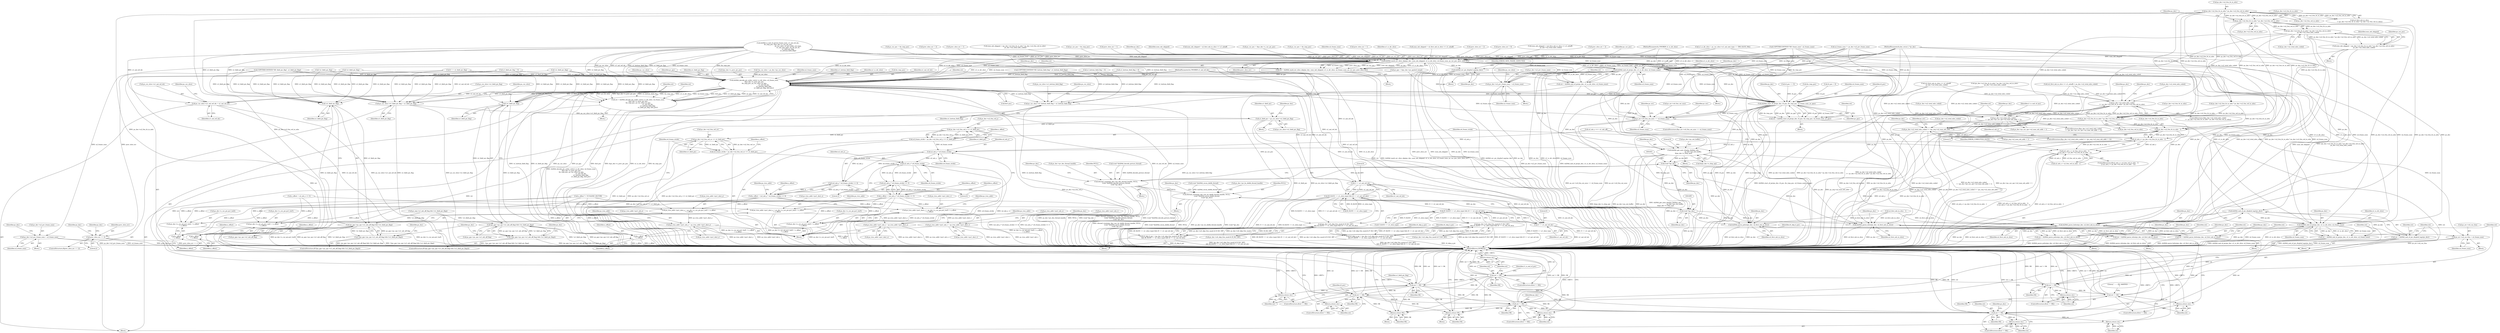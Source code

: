 digraph "0_Android_a78887bcffbc2995cf9ed72e0697acf560875e9e_2@pointer" {
"1000985" [label="(Call,ps_dec->u2_frm_ht_in_mbs * ps_dec->u2_frm_wd_in_mbs)"];
"1000243" [label="(Call,ps_dec->u2_frm_ht_in_mbs * ps_dec->u2_frm_wd_in_mbs)"];
"1000984" [label="(Call,(ps_dec->u2_frm_ht_in_mbs * ps_dec->u2_frm_wd_in_mbs)\n - ps_dec->u2_total_mbs_coded)"];
"1000982" [label="(Call,num_mb_skipped = (ps_dec->u2_frm_ht_in_mbs * ps_dec->u2_frm_wd_in_mbs)\n - ps_dec->u2_total_mbs_coded)"];
"1001043" [label="(Call,ih264d_mark_err_slice_skip(ps_dec, num_mb_skipped, u1_is_idr_slice, u2_frame_num, ps_cur_poc, prev_slice_err))"];
"1001041" [label="(Call,ret = ih264d_mark_err_slice_skip(ps_dec, num_mb_skipped, u1_is_idr_slice, u2_frame_num, ps_cur_poc, prev_slice_err))"];
"1001129" [label="(Call,ret != OK)"];
"1001132" [label="(Return,return ret;)"];
"1001206" [label="(Call,ret != OK)"];
"1001209" [label="(Return,return ret;)"];
"1001218" [label="(Call,ret != OK)"];
"1001221" [label="(Return,return ret;)"];
"1001236" [label="(Call,ret != OK)"];
"1001239" [label="(Return,return ret;)"];
"1001369" [label="(Call,ret != OK)"];
"1001372" [label="(Return,return ret;)"];
"1001584" [label="(Call,ret != OK)"];
"1001587" [label="(Return,return ret;)"];
"1001835" [label="(Return,return OK;)"];
"1001852" [label="(Return,return OK;)"];
"1002509" [label="(Call,ret != OK)"];
"1002512" [label="(Return,return ret;)"];
"1002569" [label="(Return,return ret;)"];
"1001071" [label="(Call,ps_dec->u2_prv_frame_num = u2_frame_num)"];
"1001084" [label="(Call,prev_slice_err == 2)"];
"1001124" [label="(Call,ih264d_err_pic_dispbuf_mgr(ps_dec))"];
"1001203" [label="(Call,ih264d_end_of_pic_dispbuf_mgr(ps_dec))"];
"1001201" [label="(Call,ret = ih264d_end_of_pic_dispbuf_mgr(ps_dec))"];
"1001213" [label="(Call,ih264d_end_of_pic(ps_dec, u1_is_idr_slice, u2_frame_num))"];
"1001211" [label="(Call,ret = ih264d_end_of_pic(ps_dec, u1_is_idr_slice, u2_frame_num))"];
"1001231" [label="(Call,ih264d_end_of_pic(ps_dec, u1_is_idr_slice, u2_frame_num))"];
"1001229" [label="(Call,ret = ih264d_end_of_pic(ps_dec, u1_is_idr_slice, u2_frame_num))"];
"1001244" [label="(Call,ps_dec->u2_prv_frame_num = u2_frame_num)"];
"1001352" [label="(Call,ih264d_decode_pic_order_cnt(u1_is_idr_slice, u2_frame_num,\n &ps_dec->s_prev_pic_poc,\n &s_tmp_poc, ps_cur_slice, ps_pps,\n                                          u1_nal_ref_idc,\n                                          u1_bottom_field_flag,\n                                          u1_field_pic_flag, &i4_poc))"];
"1001350" [label="(Call,ret = ih264d_decode_pic_order_cnt(u1_is_idr_slice, u2_frame_num,\n &ps_dec->s_prev_pic_poc,\n &s_tmp_poc, ps_cur_slice, ps_pps,\n                                          u1_nal_ref_idc,\n                                          u1_bottom_field_flag,\n                                          u1_field_pic_flag, &i4_poc))"];
"1001440" [label="(Call,ps_cur_slice->u1_field_pic_flag = u1_field_pic_flag)"];
"1001886" [label="(Call,u1_field_pic = ps_cur_slice->u1_field_pic_flag)"];
"1001947" [label="(Call,ps_dec->u2_frm_wd_y << u1_field_pic)"];
"1001945" [label="(Call,u4_frame_stride = ps_dec->u2_frm_wd_y << u1_field_pic)"];
"1001960" [label="(Call,u2_mb_y * u4_frame_stride)"];
"1001959" [label="(Call,(u2_mb_y * u4_frame_stride) << 4)"];
"1001957" [label="(Call,y_offset = (u2_mb_y * u4_frame_stride) << 4)"];
"1001964" [label="(Call,ps_trns_addr->pu1_dest_y = ps_dec->s_cur_pic.pu1_buf1 + x_offset\n + y_offset)"];
"1002023" [label="(Call,ps_trns_addr->pu1_mb_y = ps_trns_addr->pu1_dest_y)"];
"1001968" [label="(Call,ps_dec->s_cur_pic.pu1_buf1 + x_offset\n + y_offset)"];
"1001974" [label="(Call,x_offset\n + y_offset)"];
"1001990" [label="(Call,u2_mb_y * u4_frame_stride)"];
"1001989" [label="(Call,(u2_mb_y * u4_frame_stride) << 3)"];
"1001987" [label="(Call,y_offset = (u2_mb_y * u4_frame_stride) << 3)"];
"1001997" [label="(Call,ps_trns_addr->pu1_dest_u = ps_dec->s_cur_pic.pu1_buf2 + x_offset\n + y_offset)"];
"1002030" [label="(Call,ps_trns_addr->pu1_mb_u = ps_trns_addr->pu1_dest_u)"];
"1002001" [label="(Call,ps_dec->s_cur_pic.pu1_buf2 + x_offset\n + y_offset)"];
"1002007" [label="(Call,x_offset\n + y_offset)"];
"1002010" [label="(Call,ps_trns_addr->pu1_dest_v = ps_dec->s_cur_pic.pu1_buf3 + x_offset\n + y_offset)"];
"1002037" [label="(Call,ps_trns_addr->pu1_mb_v = ps_trns_addr->pu1_dest_v)"];
"1002014" [label="(Call,ps_dec->s_cur_pic.pu1_buf3 + x_offset\n + y_offset)"];
"1002020" [label="(Call,x_offset\n + y_offset)"];
"1001979" [label="(Call,ps_dec->u2_frm_wd_uv << u1_field_pic)"];
"1001977" [label="(Call,u4_frame_stride = ps_dec->u2_frm_wd_uv << u1_field_pic)"];
"1001445" [label="(Call,ps_cur_slice->u1_bottom_field_flag = u1_bottom_field_flag)"];
"1001472" [label="(Call,ps_cur_slice->u1_nal_ref_idc = u1_nal_ref_idc)"];
"1001538" [label="(Call,!u1_field_pic_flag)"];
"1001532" [label="(Call,(ps_pps->ps_sps->u1_mb_aff_flag) && (!u1_field_pic_flag))"];
"1001531" [label="(Call,!((ps_pps->ps_sps->u1_mb_aff_flag) && (!u1_field_pic_flag)))"];
"1001555" [label="(Call,!u1_field_pic_flag)"];
"1001549" [label="(Call,(ps_pps->ps_sps->u1_mb_aff_flag) && (!u1_field_pic_flag))"];
"1001548" [label="(Call,!((ps_pps->ps_sps->u1_mb_aff_flag) && (!u1_field_pic_flag)))"];
"1001576" [label="(Call,ih264d_start_of_pic(ps_dec, i4_poc, &s_tmp_poc, u2_frame_num, ps_pps))"];
"1001574" [label="(Call,ret = ih264d_start_of_pic(ps_dec, i4_poc, &s_tmp_poc, u2_frame_num, ps_pps))"];
"1001595" [label="(Call,ih264d_get_next_display_field(ps_dec,\n                                          ps_dec->ps_out_buffer,\n &(ps_dec->s_disp_op)))"];
"1001650" [label="(Call,(void *)ps_dec)"];
"1001642" [label="(Call,ithread_create(ps_dec->pv_dec_thread_handle, NULL,\n (void *)ih264d_decode_picture_thread,\n (void *)ps_dec))"];
"1001686" [label="(Call,ithread_create(ps_dec->pv_bs_deblk_thread_handle, NULL,\n (void *)ih264d_recon_deblk_thread,\n (void *)ps_dec))"];
"1001694" [label="(Call,(void *)ps_dec)"];
"1002408" [label="(Call,ih264d_parse_islice(ps_dec, u2_first_mb_in_slice))"];
"1002406" [label="(Call,ret = ih264d_parse_islice(ps_dec, u2_first_mb_in_slice))"];
"1002443" [label="(Call,ih264d_parse_pslice(ps_dec, u2_first_mb_in_slice))"];
"1002441" [label="(Call,ret = ih264d_parse_pslice(ps_dec, u2_first_mb_in_slice))"];
"1002477" [label="(Call,ih264d_parse_bslice(ps_dec, u2_first_mb_in_slice))"];
"1002475" [label="(Call,ret = ih264d_parse_bslice(ps_dec, u2_first_mb_in_slice))"];
"1001766" [label="(Call,ps_err->u4_frm_sei_sync == u2_frame_num)"];
"1001782" [label="(Call,ps_err->u4_cur_frm = u2_frame_num)"];
"1001802" [label="(Call,0 == u1_nal_ref_idc)"];
"1001798" [label="(Call,(B_SLICE == u1_slice_type) && (0 == u1_nal_ref_idc))"];
"1001792" [label="(Call,(ps_dec->u4_skip_frm_mask & B_SLC_BIT)\n && (B_SLICE == u1_slice_type) && (0 == u1_nal_ref_idc))"];
"1001790" [label="(Call,i4_skip_b_pic = (ps_dec->u4_skip_frm_mask & B_SLC_BIT)\n && (B_SLICE == u1_slice_type) && (0 == u1_nal_ref_idc))"];
"1001813" [label="(Call,(P_SLICE == u1_slice_type) && (0 == u1_nal_ref_idc))"];
"1001807" [label="(Call,(ps_dec->u4_skip_frm_mask & P_SLC_BIT)\n && (P_SLICE == u1_slice_type) && (0 == u1_nal_ref_idc))"];
"1001805" [label="(Call,i4_skip_p_pic = (ps_dec->u4_skip_frm_mask & P_SLC_BIT)\n && (P_SLICE == u1_slice_type) && (0 == u1_nal_ref_idc))"];
"1001817" [label="(Call,0 == u1_nal_ref_idc)"];
"1001096" [label="(Call,ps_dec->u2_total_mbs_coded\n >= ps_dec->u2_frm_ht_in_mbs * ps_dec->u2_frm_wd_in_mbs)"];
"1001168" [label="(Call,ps_dec->u2_total_mbs_coded\n == (ps_dec->ps_cur_sps->u2_max_mb_addr + 1))"];
"1002529" [label="(Call,ps_dec->u2_total_mbs_coded >= (ps_seq->u2_max_mb_addr + 1))"];
"1001100" [label="(Call,ps_dec->u2_frm_ht_in_mbs * ps_dec->u2_frm_wd_in_mbs)"];
"1001937" [label="(Call,ps_dec->u2_frm_ht_in_mbs - 1)"];
"1001935" [label="(Call,u2_mb_y > ps_dec->u2_frm_ht_in_mbs - 1)"];
"1001929" [label="(Call,(u2_mb_x > u2_frm_wd_in_mbs - 1)\n || (u2_mb_y > ps_dec->u2_frm_ht_in_mbs - 1))"];
"1000869" [label="(Call,num_mb_skipped = (ps_dec->u2_frm_ht_in_mbs * ps_dec->u2_frm_wd_in_mbs)\n - ps_dec->u2_total_mbs_coded)"];
"1001239" [label="(Return,return ret;)"];
"1001447" [label="(Identifier,ps_cur_slice)"];
"1000638" [label="(Call,!u1_field_pic_flag)"];
"1000978" [label="(Block,)"];
"1001997" [label="(Call,ps_trns_addr->pu1_dest_u = ps_dec->s_cur_pic.pu1_buf2 + x_offset\n + y_offset)"];
"1000243" [label="(Call,ps_dec->u2_frm_ht_in_mbs * ps_dec->u2_frm_wd_in_mbs)"];
"1002030" [label="(Call,ps_trns_addr->pu1_mb_u = ps_trns_addr->pu1_dest_u)"];
"1001994" [label="(Call,x_offset *= YUV420SP_FACTOR)"];
"1001582" [label="(Identifier,ps_pps)"];
"1002513" [label="(Identifier,ret)"];
"1001696" [label="(Identifier,ps_dec)"];
"1002511" [label="(Identifier,OK)"];
"1000545" [label="(Call,0 == u1_field_pic_flag)"];
"1001937" [label="(Call,ps_dec->u2_frm_ht_in_mbs - 1)"];
"1001938" [label="(Call,ps_dec->u2_frm_ht_in_mbs)"];
"1001071" [label="(Call,ps_dec->u2_prv_frame_num = u2_frame_num)"];
"1000815" [label="(Call,u2_frame_num != ps_dec->u2_prv_frame_num)"];
"1001699" [label="(Identifier,ps_dec)"];
"1002509" [label="(Call,ret != OK)"];
"1002448" [label="(Identifier,ps_dec)"];
"1001936" [label="(Identifier,u2_mb_y)"];
"1000478" [label="(Call,COPYTHECONTEXT(\"SH: frame_num\", u2_frame_num))"];
"1001839" [label="(Block,)"];
"1001100" [label="(Call,ps_dec->u2_frm_ht_in_mbs * ps_dec->u2_frm_wd_in_mbs)"];
"1002007" [label="(Call,x_offset\n + y_offset)"];
"1001642" [label="(Call,ithread_create(ps_dec->pv_dec_thread_handle, NULL,\n (void *)ih264d_decode_picture_thread,\n (void *)ps_dec))"];
"1000525" [label="(Call,u1_field_pic_flag = 0)"];
"1001209" [label="(Return,return ret;)"];
"1001530" [label="(ControlStructure,if(!((ps_pps->ps_sps->u1_mb_aff_flag) && (!u1_field_pic_flag))))"];
"1001573" [label="(Block,)"];
"1001786" [label="(Identifier,u2_frame_num)"];
"1002475" [label="(Call,ret = ih264d_parse_bslice(ps_dec, u2_first_mb_in_slice))"];
"1001473" [label="(Call,ps_cur_slice->u1_nal_ref_idc)"];
"1001362" [label="(Identifier,ps_pps)"];
"1001202" [label="(Identifier,ret)"];
"1001966" [label="(Identifier,ps_trns_addr)"];
"1002027" [label="(Call,ps_trns_addr->pu1_dest_y)"];
"1001817" [label="(Call,0 == u1_nal_ref_idc)"];
"1001992" [label="(Identifier,u4_frame_stride)"];
"1001577" [label="(Identifier,ps_dec)"];
"1001980" [label="(Call,ps_dec->u2_frm_wd_uv)"];
"1001539" [label="(Identifier,u1_field_pic_flag)"];
"1000995" [label="(Call,ps_cur_poc = &s_tmp_poc)"];
"1001947" [label="(Call,ps_dec->u2_frm_wd_y << u1_field_pic)"];
"1001043" [label="(Call,ih264d_mark_err_slice_skip(ps_dec, num_mb_skipped, u1_is_idr_slice, u2_frame_num, ps_cur_poc, prev_slice_err))"];
"1002020" [label="(Call,x_offset\n + y_offset)"];
"1000908" [label="(Call,prev_slice_err = 1)"];
"1001600" [label="(Call,&(ps_dec->s_disp_op))"];
"1001212" [label="(Identifier,ret)"];
"1001098" [label="(Identifier,ps_dec)"];
"1001044" [label="(Identifier,ps_dec)"];
"1001040" [label="(Block,)"];
"1001476" [label="(Identifier,u1_nal_ref_idc)"];
"1001125" [label="(Identifier,ps_dec)"];
"1001887" [label="(Identifier,u1_field_pic)"];
"1001440" [label="(Call,ps_cur_slice->u1_field_pic_flag = u1_field_pic_flag)"];
"1000698" [label="(Call,!u1_field_pic_flag)"];
"1001978" [label="(Identifier,u4_frame_stride)"];
"1001083" [label="(ControlStructure,if(prev_slice_err == 2))"];
"1001056" [label="(Block,)"];
"1001596" [label="(Identifier,ps_dec)"];
"1002398" [label="(Block,)"];
"1002442" [label="(Identifier,ret)"];
"1001888" [label="(Call,ps_cur_slice->u1_field_pic_flag)"];
"1002024" [label="(Call,ps_trns_addr->pu1_mb_y)"];
"1001370" [label="(Identifier,ret)"];
"1000986" [label="(Call,ps_dec->u2_frm_ht_in_mbs)"];
"1001221" [label="(Return,return ret;)"];
"1001219" [label="(Identifier,ret)"];
"1000992" [label="(Call,ps_dec->u2_total_mbs_coded)"];
"1001217" [label="(ControlStructure,if(ret != OK))"];
"1001449" [label="(Identifier,u1_bottom_field_flag)"];
"1002039" [label="(Identifier,ps_trns_addr)"];
"1002008" [label="(Identifier,x_offset)"];
"1001587" [label="(Return,return ret;)"];
"1001365" [label="(Identifier,u1_field_pic_flag)"];
"1001441" [label="(Call,ps_cur_slice->u1_field_pic_flag)"];
"1001652" [label="(Identifier,ps_dec)"];
"1001983" [label="(Identifier,u1_field_pic)"];
"1001594" [label="(Block,)"];
"1002409" [label="(Identifier,ps_dec)"];
"1001224" [label="(Literal,\" ------ PIC SKIPPED ------\n\")"];
"1001818" [label="(Literal,0)"];
"1001386" [label="(Call,i4_poc == 0)"];
"1001687" [label="(Call,ps_dec->pv_bs_deblk_thread_handle)"];
"1002034" [label="(Call,ps_trns_addr->pu1_dest_u)"];
"1001220" [label="(Identifier,OK)"];
"1001977" [label="(Call,u4_frame_stride = ps_dec->u2_frm_wd_uv << u1_field_pic)"];
"1001233" [label="(Identifier,u1_is_idr_slice)"];
"1001575" [label="(Identifier,ret)"];
"1000797" [label="(Call,ps_seq->u1_mb_aff_flag && (!u1_field_pic_flag))"];
"1001953" [label="(Identifier,x_offset)"];
"1001559" [label="(Identifier,ps_dec)"];
"1001579" [label="(Call,&s_tmp_poc)"];
"1001650" [label="(Call,(void *)ps_dec)"];
"1001351" [label="(Identifier,ret)"];
"1001852" [label="(Return,return OK;)"];
"1001952" [label="(Call,x_offset = u2_mb_x << 4)"];
"1001835" [label="(Return,return OK;)"];
"1001086" [label="(Literal,2)"];
"1001606" [label="(Literal,0)"];
"1001355" [label="(Call,&ps_dec->s_prev_pic_poc)"];
"1002444" [label="(Identifier,ps_dec)"];
"1001793" [label="(Call,ps_dec->u4_skip_frm_mask & B_SLC_BIT)"];
"1002038" [label="(Call,ps_trns_addr->pu1_mb_v)"];
"1002482" [label="(Identifier,ps_dec)"];
"1001172" [label="(Call,ps_dec->ps_cur_sps->u2_max_mb_addr + 1)"];
"1001782" [label="(Call,ps_err->u4_cur_frm = u2_frame_num)"];
"1001183" [label="(Identifier,ps_dec)"];
"1001595" [label="(Call,ih264d_get_next_display_field(ps_dec,\n                                          ps_dec->ps_out_buffer,\n &(ps_dec->s_disp_op)))"];
"1001935" [label="(Call,u2_mb_y > ps_dec->u2_frm_ht_in_mbs - 1)"];
"1001680" [label="(Block,)"];
"1001814" [label="(Call,P_SLICE == u1_slice_type)"];
"1000993" [label="(Identifier,ps_dec)"];
"1001045" [label="(Identifier,num_mb_skipped)"];
"1001124" [label="(Call,ih264d_err_pic_dispbuf_mgr(ps_dec))"];
"1001770" [label="(Identifier,u2_frame_num)"];
"1001965" [label="(Call,ps_trns_addr->pu1_dest_y)"];
"1002010" [label="(Call,ps_trns_addr->pu1_dest_v = ps_dec->s_cur_pic.pu1_buf3 + x_offset\n + y_offset)"];
"1002032" [label="(Identifier,ps_trns_addr)"];
"1001891" [label="(Block,)"];
"1001472" [label="(Call,ps_cur_slice->u1_nal_ref_idc = u1_nal_ref_idc)"];
"1001819" [label="(Identifier,u1_nal_ref_idc)"];
"1000244" [label="(Call,ps_dec->u2_frm_ht_in_mbs)"];
"1000972" [label="(Call,num_mb_skipped = u2_first_mb_in_slice << u1_mbaff)"];
"1000176" [label="(Call,*ps_cur_slice = ps_dec->ps_cur_slice)"];
"1001774" [label="(Identifier,ps_err)"];
"1001961" [label="(Identifier,u2_mb_y)"];
"1001090" [label="(Identifier,ps_dec)"];
"1002445" [label="(Identifier,u2_first_mb_in_slice)"];
"1001350" [label="(Call,ret = ih264d_decode_pic_order_cnt(u1_is_idr_slice, u2_frame_num,\n &ps_dec->s_prev_pic_poc,\n &s_tmp_poc, ps_cur_slice, ps_pps,\n                                          u1_nal_ref_idc,\n                                          u1_bottom_field_flag,\n                                          u1_field_pic_flag, &i4_poc))"];
"1001783" [label="(Call,ps_err->u4_cur_frm)"];
"1001133" [label="(Identifier,ret)"];
"1001853" [label="(Identifier,OK)"];
"1002021" [label="(Identifier,x_offset)"];
"1001127" [label="(Identifier,ERROR_NEW_FRAME_EXPECTED)"];
"1001872" [label="(Block,)"];
"1001767" [label="(Call,ps_err->u4_frm_sei_sync)"];
"1001963" [label="(Literal,4)"];
"1001479" [label="(Identifier,ps_cur_slice)"];
"1000511" [label="(Call,COPYTHECONTEXT(\"SH: bottom_field_flag\", u1_bottom_field_flag))"];
"1001542" [label="(Identifier,ps_dec)"];
"1001206" [label="(Call,ret != OK)"];
"1001643" [label="(Call,ps_dec->pv_dec_thread_handle)"];
"1001216" [label="(Identifier,u2_frame_num)"];
"1001368" [label="(ControlStructure,if(ret != OK))"];
"1002015" [label="(Call,ps_dec->s_cur_pic.pu1_buf3)"];
"1001104" [label="(Call,ps_dec->u2_frm_wd_in_mbs)"];
"1001128" [label="(ControlStructure,if(ret != OK))"];
"1001366" [label="(Call,&i4_poc)"];
"1001694" [label="(Call,(void *)ps_dec)"];
"1001802" [label="(Call,0 == u1_nal_ref_idc)"];
"1001792" [label="(Call,(ps_dec->u4_skip_frm_mask & B_SLC_BIT)\n && (B_SLICE == u1_slice_type) && (0 == u1_nal_ref_idc))"];
"1001928" [label="(ControlStructure,if((u2_mb_x > u2_frm_wd_in_mbs - 1)\n || (u2_mb_y > ps_dec->u2_frm_ht_in_mbs - 1)))"];
"1001238" [label="(Identifier,OK)"];
"1002529" [label="(Call,ps_dec->u2_total_mbs_coded >= (ps_seq->u2_max_mb_addr + 1))"];
"1001548" [label="(Call,!((ps_pps->ps_sps->u1_mb_aff_flag) && (!u1_field_pic_flag)))"];
"1001131" [label="(Identifier,OK)"];
"1001084" [label="(Call,prev_slice_err == 2)"];
"1001354" [label="(Identifier,u2_frame_num)"];
"1001191" [label="(Identifier,i1_is_end_of_poc)"];
"1001222" [label="(Identifier,ret)"];
"1000882" [label="(Call,ps_cur_poc = &ps_dec->s_cur_pic_poc)"];
"1002047" [label="(Identifier,ps_dec)"];
"1001213" [label="(Call,ih264d_end_of_pic(ps_dec, u1_is_idr_slice, u2_frame_num))"];
"1000916" [label="(Call,ps_cur_poc = &s_tmp_poc)"];
"1001371" [label="(Identifier,OK)"];
"1001132" [label="(Return,return ret;)"];
"1001979" [label="(Call,ps_dec->u2_frm_wd_uv << u1_field_pic)"];
"1001991" [label="(Identifier,u2_mb_y)"];
"1001790" [label="(Call,i4_skip_b_pic = (ps_dec->u4_skip_frm_mask & B_SLC_BIT)\n && (B_SLICE == u1_slice_type) && (0 == u1_nal_ref_idc))"];
"1001047" [label="(Identifier,u2_frame_num)"];
"1001791" [label="(Identifier,i4_skip_b_pic)"];
"1001236" [label="(Call,ret != OK)"];
"1001565" [label="(Identifier,ps_dec)"];
"1001686" [label="(Call,ithread_create(ps_dec->pv_bs_deblk_thread_handle, NULL,\n (void *)ih264d_recon_deblk_thread,\n (void *)ps_dec))"];
"1001237" [label="(Identifier,ret)"];
"1001072" [label="(Call,ps_dec->u2_prv_frame_num)"];
"1001110" [label="(Identifier,ps_dec)"];
"1000163" [label="(MethodParameterIn,UWORD8 u1_is_idr_slice)"];
"1001349" [label="(Block,)"];
"1001806" [label="(Identifier,i4_skip_p_pic)"];
"1002443" [label="(Call,ih264d_parse_pslice(ps_dec, u2_first_mb_in_slice))"];
"1002571" [label="(MethodReturn,WORD32)"];
"1001372" [label="(Return,return ret;)"];
"1001555" [label="(Call,!u1_field_pic_flag)"];
"1000247" [label="(Call,ps_dec->u2_frm_wd_in_mbs)"];
"1001204" [label="(Identifier,ps_dec)"];
"1001813" [label="(Call,(P_SLICE == u1_slice_type) && (0 == u1_nal_ref_idc))"];
"1002569" [label="(Return,return ret;)"];
"1001556" [label="(Identifier,u1_field_pic_flag)"];
"1001804" [label="(Identifier,u1_nal_ref_idc)"];
"1000996" [label="(Identifier,ps_cur_poc)"];
"1001240" [label="(Identifier,ret)"];
"1002415" [label="(Identifier,ps_dec)"];
"1001944" [label="(Identifier,ERROR_CORRUPTED_SLICE)"];
"1001959" [label="(Call,(u2_mb_y * u4_frame_stride) << 4)"];
"1002510" [label="(Identifier,ret)"];
"1001232" [label="(Identifier,ps_dec)"];
"1002478" [label="(Identifier,ps_dec)"];
"1001975" [label="(Identifier,x_offset)"];
"1000184" [label="(Call,i4_poc = 0)"];
"1001641" [label="(Block,)"];
"1001998" [label="(Call,ps_trns_addr->pu1_dest_u)"];
"1001169" [label="(Call,ps_dec->u2_total_mbs_coded)"];
"1001549" [label="(Call,(ps_pps->ps_sps->u1_mb_aff_flag) && (!u1_field_pic_flag))"];
"1002467" [label="(Block,)"];
"1001960" [label="(Call,u2_mb_y * u4_frame_stride)"];
"1001167" [label="(ControlStructure,if(ps_dec->u2_total_mbs_coded\n == (ps_dec->ps_cur_sps->u2_max_mb_addr + 1)))"];
"1001581" [label="(Identifier,u2_frame_num)"];
"1000528" [label="(Call,u1_bottom_field_flag = 0)"];
"1000844" [label="(Call,prev_slice_err = 1)"];
"1002541" [label="(Identifier,ps_dec)"];
"1002512" [label="(Return,return ret;)"];
"1001925" [label="(Call,u2_mb_y <<= u1_mb_aff)"];
"1001046" [label="(Identifier,u1_is_idr_slice)"];
"1001248" [label="(Identifier,u2_frame_num)"];
"1001962" [label="(Identifier,u4_frame_stride)"];
"1002001" [label="(Call,ps_dec->s_cur_pic.pu1_buf2 + x_offset\n + y_offset)"];
"1001028" [label="(Call,(u2_first_mb_in_slice << u1_mbaff) < ps_dec->u2_total_mbs_coded)"];
"1002476" [label="(Identifier,ret)"];
"1001583" [label="(ControlStructure,if(ret != OK))"];
"1001215" [label="(Identifier,u1_is_idr_slice)"];
"1001941" [label="(Literal,1)"];
"1001985" [label="(Identifier,x_offset)"];
"1001578" [label="(Identifier,i4_poc)"];
"1001101" [label="(Call,ps_dec->u2_frm_ht_in_mbs)"];
"1001245" [label="(Call,ps_dec->u2_prv_frame_num)"];
"1001898" [label="(Identifier,ps_dec)"];
"1001976" [label="(Identifier,y_offset)"];
"1001446" [label="(Call,ps_cur_slice->u1_bottom_field_flag)"];
"1001130" [label="(Identifier,ret)"];
"1001766" [label="(Call,ps_err->u4_frm_sei_sync == u2_frame_num)"];
"1001550" [label="(Call,ps_pps->ps_sps->u1_mb_aff_flag)"];
"1000982" [label="(Call,num_mb_skipped = (ps_dec->u2_frm_ht_in_mbs * ps_dec->u2_frm_wd_in_mbs)\n - ps_dec->u2_total_mbs_coded)"];
"1001798" [label="(Call,(B_SLICE == u1_slice_type) && (0 == u1_nal_ref_idc))"];
"1001097" [label="(Call,ps_dec->u2_total_mbs_coded)"];
"1002410" [label="(Identifier,u2_first_mb_in_slice)"];
"1000166" [label="(Block,)"];
"1001085" [label="(Identifier,prev_slice_err)"];
"1001588" [label="(Identifier,ret)"];
"1000911" [label="(Call,num_mb_skipped = u2_first_mb_in_slice << u1_mbaff)"];
"1001373" [label="(Identifier,ret)"];
"1002441" [label="(Call,ret = ih264d_parse_pslice(ps_dec, u2_first_mb_in_slice))"];
"1000436" [label="(Call,ps_pps = &ps_dec->ps_pps[u4_temp])"];
"1001586" [label="(Identifier,OK)"];
"1002023" [label="(Call,ps_trns_addr->pu1_mb_y = ps_trns_addr->pu1_dest_y)"];
"1002011" [label="(Call,ps_trns_addr->pu1_dest_v)"];
"1000979" [label="(Call,prev_slice_err = 2)"];
"1002479" [label="(Identifier,u2_first_mb_in_slice)"];
"1001964" [label="(Call,ps_trns_addr->pu1_dest_y = ps_dec->s_cur_pic.pu1_buf1 + x_offset\n + y_offset)"];
"1000750" [label="(Call,ih264d_is_end_of_pic(u2_frame_num, u1_nal_ref_idc,\n &s_tmp_poc, &ps_dec->s_cur_pic_poc,\n                                            ps_cur_slice, u1_pic_order_cnt_type,\n                                            u1_nal_unit_type, u4_idr_pic_id,\n                                            u1_field_pic_flag,\n                                            u1_bottom_field_flag))"];
"1000164" [label="(MethodParameterIn,UWORD8 u1_nal_ref_idc)"];
"1001444" [label="(Identifier,u1_field_pic_flag)"];
"1002406" [label="(Call,ret = ih264d_parse_islice(ps_dec, u2_first_mb_in_slice))"];
"1002009" [label="(Identifier,y_offset)"];
"1001205" [label="(ControlStructure,if(ret != OK))"];
"1001974" [label="(Call,x_offset\n + y_offset)"];
"1001538" [label="(Call,!u1_field_pic_flag)"];
"1002031" [label="(Call,ps_trns_addr->pu1_mb_u)"];
"1001135" [label="(Identifier,i1_is_end_of_poc)"];
"1001951" [label="(Identifier,u1_field_pic)"];
"1001646" [label="(Identifier,NULL)"];
"1001799" [label="(Call,B_SLICE == u1_slice_type)"];
"1001948" [label="(Call,ps_dec->u2_frm_wd_y)"];
"1001234" [label="(Identifier,u2_frame_num)"];
"1001452" [label="(Identifier,ps_cur_slice)"];
"1001574" [label="(Call,ret = ih264d_start_of_pic(ps_dec, i4_poc, &s_tmp_poc, u2_frame_num, ps_pps))"];
"1001576" [label="(Call,ih264d_start_of_pic(ps_dec, i4_poc, &s_tmp_poc, u2_frame_num, ps_pps))"];
"1001585" [label="(Identifier,ret)"];
"1000985" [label="(Call,ps_dec->u2_frm_ht_in_mbs * ps_dec->u2_frm_wd_in_mbs)"];
"1001200" [label="(Block,)"];
"1001364" [label="(Identifier,u1_bottom_field_flag)"];
"1001532" [label="(Call,(ps_pps->ps_sps->u1_mb_aff_flag) && (!u1_field_pic_flag))"];
"1001218" [label="(Call,ret != OK)"];
"1001353" [label="(Identifier,u1_is_idr_slice)"];
"1000803" [label="(Call,prev_slice_err = 0)"];
"1000984" [label="(Call,(ps_dec->u2_frm_ht_in_mbs * ps_dec->u2_frm_wd_in_mbs)\n - ps_dec->u2_total_mbs_coded)"];
"1001203" [label="(Call,ih264d_end_of_pic_dispbuf_mgr(ps_dec))"];
"1001968" [label="(Call,ps_dec->s_cur_pic.pu1_buf1 + x_offset\n + y_offset)"];
"1001445" [label="(Call,ps_cur_slice->u1_bottom_field_flag = u1_bottom_field_flag)"];
"1001229" [label="(Call,ret = ih264d_end_of_pic(ps_dec, u1_is_idr_slice, u2_frame_num))"];
"1002012" [label="(Identifier,ps_trns_addr)"];
"1001993" [label="(Literal,3)"];
"1001042" [label="(Identifier,ret)"];
"1001376" [label="(Identifier,i4_poc)"];
"1001758" [label="(Block,)"];
"1000871" [label="(Call,(ps_dec->u2_frm_ht_in_mbs * ps_dec->u2_frm_wd_in_mbs)\n - ps_dec->u2_total_mbs_coded)"];
"1001228" [label="(Block,)"];
"1002547" [label="(Identifier,ps_err)"];
"1001075" [label="(Identifier,u2_frame_num)"];
"1001208" [label="(Identifier,OK)"];
"1001886" [label="(Call,u1_field_pic = ps_cur_slice->u1_field_pic_flag)"];
"1002433" [label="(Block,)"];
"1001597" [label="(Call,ps_dec->ps_out_buffer)"];
"1001808" [label="(Call,ps_dec->u4_skip_frm_mask & P_SLC_BIT)"];
"1001095" [label="(ControlStructure,if(ps_dec->u2_total_mbs_coded\n >= ps_dec->u2_frm_ht_in_mbs * ps_dec->u2_frm_wd_in_mbs))"];
"1001547" [label="(ControlStructure,if(!((ps_pps->ps_sps->u1_mb_aff_flag) && (!u1_field_pic_flag))))"];
"1001123" [label="(Block,)"];
"1002477" [label="(Call,ih264d_parse_bslice(ps_dec, u2_first_mb_in_slice))"];
"1001242" [label="(Identifier,u1_field_pic_flag)"];
"1002530" [label="(Call,ps_dec->u2_total_mbs_coded)"];
"1001041" [label="(Call,ret = ih264d_mark_err_slice_skip(ps_dec, num_mb_skipped, u1_is_idr_slice, u2_frame_num, ps_cur_poc, prev_slice_err))"];
"1002528" [label="(ControlStructure,if(ps_dec->u2_total_mbs_coded >= (ps_seq->u2_max_mb_addr + 1)))"];
"1000491" [label="(Call,COPYTHECONTEXT(\"SH: field_pic_flag\", u1_field_pic_flag))"];
"1001958" [label="(Identifier,y_offset)"];
"1001930" [label="(Call,u2_mb_x > u2_frm_wd_in_mbs - 1)"];
"1000165" [label="(MethodParameterIn,dec_struct_t *ps_dec)"];
"1001053" [label="(Identifier,ps_dec)"];
"1002002" [label="(Call,ps_dec->s_cur_pic.pu1_buf2)"];
"1001243" [label="(Block,)"];
"1001591" [label="(Identifier,ps_dec)"];
"1002516" [label="(Identifier,ps_dec)"];
"1001207" [label="(Identifier,ret)"];
"1001987" [label="(Call,y_offset = (u2_mb_y * u4_frame_stride) << 3)"];
"1002041" [label="(Call,ps_trns_addr->pu1_dest_v)"];
"1001531" [label="(Call,!((ps_pps->ps_sps->u1_mb_aff_flag) && (!u1_field_pic_flag)))"];
"1001957" [label="(Call,y_offset = (u2_mb_y * u4_frame_stride) << 4)"];
"1001214" [label="(Identifier,ps_dec)"];
"1001647" [label="(Call,(void *)ih264d_decode_picture_thread)"];
"1001359" [label="(Call,&s_tmp_poc)"];
"1002533" [label="(Call,ps_seq->u2_max_mb_addr + 1)"];
"1002570" [label="(Identifier,ret)"];
"1001230" [label="(Identifier,ret)"];
"1001352" [label="(Call,ih264d_decode_pic_order_cnt(u1_is_idr_slice, u2_frame_num,\n &ps_dec->s_prev_pic_poc,\n &s_tmp_poc, ps_cur_slice, ps_pps,\n                                          u1_nal_ref_idc,\n                                          u1_bottom_field_flag,\n                                          u1_field_pic_flag, &i4_poc))"];
"1001584" [label="(Call,ret != OK)"];
"1001210" [label="(Identifier,ret)"];
"1001946" [label="(Identifier,u4_frame_stride)"];
"1001363" [label="(Identifier,u1_nal_ref_idc)"];
"1001096" [label="(Call,ps_dec->u2_total_mbs_coded\n >= ps_dec->u2_frm_ht_in_mbs * ps_dec->u2_frm_wd_in_mbs)"];
"1000241" [label="(Call,u2_first_mb_in_slice\n > (ps_dec->u2_frm_ht_in_mbs * ps_dec->u2_frm_wd_in_mbs))"];
"1001369" [label="(Call,ret != OK)"];
"1001655" [label="(Identifier,ps_dec)"];
"1001049" [label="(Identifier,prev_slice_err)"];
"1001211" [label="(Call,ret = ih264d_end_of_pic(ps_dec, u1_is_idr_slice, u2_frame_num))"];
"1002025" [label="(Identifier,ps_trns_addr)"];
"1001945" [label="(Call,u4_frame_stride = ps_dec->u2_frm_wd_y << u1_field_pic)"];
"1000983" [label="(Identifier,num_mb_skipped)"];
"1001821" [label="(Identifier,i4_skip_b_pic)"];
"1001201" [label="(Call,ret = ih264d_end_of_pic_dispbuf_mgr(ps_dec))"];
"1002217" [label="(Call,u2_first_mb_in_slice - 1)"];
"1001784" [label="(Identifier,ps_err)"];
"1001078" [label="(Identifier,ps_dec)"];
"1001013" [label="(Call,num_mb_skipped = (u2_first_mb_in_slice << u1_mbaff)\n - ps_dec->u2_total_mbs_coded)"];
"1000849" [label="(Call,prev_slice_err = 2)"];
"1000801" [label="(Call,!u1_field_pic_flag)"];
"1001129" [label="(Call,ret != OK)"];
"1002022" [label="(Identifier,y_offset)"];
"1001048" [label="(Identifier,ps_cur_poc)"];
"1001231" [label="(Call,ih264d_end_of_pic(ps_dec, u1_is_idr_slice, u2_frame_num))"];
"1000989" [label="(Call,ps_dec->u2_frm_wd_in_mbs)"];
"1001803" [label="(Literal,0)"];
"1001251" [label="(Identifier,ps_cur_slice)"];
"1001805" [label="(Call,i4_skip_p_pic = (ps_dec->u4_skip_frm_mask & P_SLC_BIT)\n && (P_SLICE == u1_slice_type) && (0 == u1_nal_ref_idc))"];
"1001969" [label="(Call,ps_dec->s_cur_pic.pu1_buf1)"];
"1001990" [label="(Call,u2_mb_y * u4_frame_stride)"];
"1001168" [label="(Call,ps_dec->u2_total_mbs_coded\n == (ps_dec->ps_cur_sps->u2_max_mb_addr + 1))"];
"1001995" [label="(Identifier,x_offset)"];
"1001690" [label="(Identifier,NULL)"];
"1001022" [label="(Call,ps_cur_poc = &s_tmp_poc)"];
"1001836" [label="(Identifier,OK)"];
"1002408" [label="(Call,ih264d_parse_islice(ps_dec, u2_first_mb_in_slice))"];
"1002037" [label="(Call,ps_trns_addr->pu1_mb_v = ps_trns_addr->pu1_dest_v)"];
"1000494" [label="(Call,u1_bottom_field_flag = 0)"];
"1001010" [label="(Call,prev_slice_err = 2)"];
"1001244" [label="(Call,ps_dec->u2_prv_frame_num = u2_frame_num)"];
"1002014" [label="(Call,ps_dec->s_cur_pic.pu1_buf3 + x_offset\n + y_offset)"];
"1001988" [label="(Identifier,y_offset)"];
"1001822" [label="(Block,)"];
"1001533" [label="(Call,ps_pps->ps_sps->u1_mb_aff_flag)"];
"1001361" [label="(Identifier,ps_cur_slice)"];
"1001235" [label="(ControlStructure,if(ret != OK))"];
"1000872" [label="(Call,ps_dec->u2_frm_ht_in_mbs * ps_dec->u2_frm_wd_in_mbs)"];
"1002407" [label="(Identifier,ret)"];
"1000888" [label="(Call,u1_is_idr_slice = ps_cur_slice->u1_nal_unit_type == IDR_SLICE_NAL)"];
"1001119" [label="(Identifier,ps_dec)"];
"1002508" [label="(ControlStructure,if(ret != OK))"];
"1001807" [label="(Call,(ps_dec->u4_skip_frm_mask & P_SLC_BIT)\n && (P_SLICE == u1_slice_type) && (0 == u1_nal_ref_idc))"];
"1001989" [label="(Call,(u2_mb_y * u4_frame_stride) << 3)"];
"1001691" [label="(Call,(void *)ih264d_recon_deblk_thread)"];
"1001787" [label="(Block,)"];
"1001765" [label="(ControlStructure,if(ps_err->u4_frm_sei_sync == u2_frame_num))"];
"1000969" [label="(Call,prev_slice_err = 1)"];
"1001015" [label="(Call,(u2_first_mb_in_slice << u1_mbaff)\n - ps_dec->u2_total_mbs_coded)"];
"1001929" [label="(Call,(u2_mb_x > u2_frm_wd_in_mbs - 1)\n || (u2_mb_y > ps_dec->u2_frm_ht_in_mbs - 1))"];
"1000985" -> "1000984"  [label="AST: "];
"1000985" -> "1000989"  [label="CFG: "];
"1000986" -> "1000985"  [label="AST: "];
"1000989" -> "1000985"  [label="AST: "];
"1000993" -> "1000985"  [label="CFG: "];
"1000985" -> "1002571"  [label="DDG: ps_dec->u2_frm_wd_in_mbs"];
"1000985" -> "1002571"  [label="DDG: ps_dec->u2_frm_ht_in_mbs"];
"1000985" -> "1000984"  [label="DDG: ps_dec->u2_frm_ht_in_mbs"];
"1000985" -> "1000984"  [label="DDG: ps_dec->u2_frm_wd_in_mbs"];
"1000243" -> "1000985"  [label="DDG: ps_dec->u2_frm_ht_in_mbs"];
"1000243" -> "1000985"  [label="DDG: ps_dec->u2_frm_wd_in_mbs"];
"1000985" -> "1001100"  [label="DDG: ps_dec->u2_frm_ht_in_mbs"];
"1000985" -> "1001100"  [label="DDG: ps_dec->u2_frm_wd_in_mbs"];
"1000985" -> "1001937"  [label="DDG: ps_dec->u2_frm_ht_in_mbs"];
"1000243" -> "1000241"  [label="AST: "];
"1000243" -> "1000247"  [label="CFG: "];
"1000244" -> "1000243"  [label="AST: "];
"1000247" -> "1000243"  [label="AST: "];
"1000241" -> "1000243"  [label="CFG: "];
"1000243" -> "1002571"  [label="DDG: ps_dec->u2_frm_ht_in_mbs"];
"1000243" -> "1002571"  [label="DDG: ps_dec->u2_frm_wd_in_mbs"];
"1000243" -> "1000241"  [label="DDG: ps_dec->u2_frm_ht_in_mbs"];
"1000243" -> "1000241"  [label="DDG: ps_dec->u2_frm_wd_in_mbs"];
"1000243" -> "1000872"  [label="DDG: ps_dec->u2_frm_ht_in_mbs"];
"1000243" -> "1000872"  [label="DDG: ps_dec->u2_frm_wd_in_mbs"];
"1000243" -> "1001100"  [label="DDG: ps_dec->u2_frm_ht_in_mbs"];
"1000243" -> "1001100"  [label="DDG: ps_dec->u2_frm_wd_in_mbs"];
"1000243" -> "1001937"  [label="DDG: ps_dec->u2_frm_ht_in_mbs"];
"1000984" -> "1000982"  [label="AST: "];
"1000984" -> "1000992"  [label="CFG: "];
"1000992" -> "1000984"  [label="AST: "];
"1000982" -> "1000984"  [label="CFG: "];
"1000984" -> "1002571"  [label="DDG: ps_dec->u2_total_mbs_coded"];
"1000984" -> "1002571"  [label="DDG: ps_dec->u2_frm_ht_in_mbs * ps_dec->u2_frm_wd_in_mbs"];
"1000984" -> "1000982"  [label="DDG: ps_dec->u2_frm_ht_in_mbs * ps_dec->u2_frm_wd_in_mbs"];
"1000984" -> "1000982"  [label="DDG: ps_dec->u2_total_mbs_coded"];
"1000984" -> "1001096"  [label="DDG: ps_dec->u2_total_mbs_coded"];
"1000984" -> "1001168"  [label="DDG: ps_dec->u2_total_mbs_coded"];
"1000984" -> "1002529"  [label="DDG: ps_dec->u2_total_mbs_coded"];
"1000982" -> "1000978"  [label="AST: "];
"1000983" -> "1000982"  [label="AST: "];
"1000996" -> "1000982"  [label="CFG: "];
"1000982" -> "1002571"  [label="DDG: (ps_dec->u2_frm_ht_in_mbs * ps_dec->u2_frm_wd_in_mbs)\n - ps_dec->u2_total_mbs_coded"];
"1000982" -> "1002571"  [label="DDG: num_mb_skipped"];
"1000982" -> "1001043"  [label="DDG: num_mb_skipped"];
"1001043" -> "1001041"  [label="AST: "];
"1001043" -> "1001049"  [label="CFG: "];
"1001044" -> "1001043"  [label="AST: "];
"1001045" -> "1001043"  [label="AST: "];
"1001046" -> "1001043"  [label="AST: "];
"1001047" -> "1001043"  [label="AST: "];
"1001048" -> "1001043"  [label="AST: "];
"1001049" -> "1001043"  [label="AST: "];
"1001041" -> "1001043"  [label="CFG: "];
"1001043" -> "1002571"  [label="DDG: prev_slice_err"];
"1001043" -> "1002571"  [label="DDG: num_mb_skipped"];
"1001043" -> "1002571"  [label="DDG: ps_dec"];
"1001043" -> "1002571"  [label="DDG: u2_frame_num"];
"1001043" -> "1002571"  [label="DDG: ps_cur_poc"];
"1001043" -> "1002571"  [label="DDG: u1_is_idr_slice"];
"1001043" -> "1001041"  [label="DDG: u2_frame_num"];
"1001043" -> "1001041"  [label="DDG: prev_slice_err"];
"1001043" -> "1001041"  [label="DDG: ps_cur_poc"];
"1001043" -> "1001041"  [label="DDG: num_mb_skipped"];
"1001043" -> "1001041"  [label="DDG: ps_dec"];
"1001043" -> "1001041"  [label="DDG: u1_is_idr_slice"];
"1000165" -> "1001043"  [label="DDG: ps_dec"];
"1000869" -> "1001043"  [label="DDG: num_mb_skipped"];
"1000972" -> "1001043"  [label="DDG: num_mb_skipped"];
"1000911" -> "1001043"  [label="DDG: num_mb_skipped"];
"1001013" -> "1001043"  [label="DDG: num_mb_skipped"];
"1000888" -> "1001043"  [label="DDG: u1_is_idr_slice"];
"1000163" -> "1001043"  [label="DDG: u1_is_idr_slice"];
"1000478" -> "1001043"  [label="DDG: u2_frame_num"];
"1000815" -> "1001043"  [label="DDG: u2_frame_num"];
"1000750" -> "1001043"  [label="DDG: u2_frame_num"];
"1000995" -> "1001043"  [label="DDG: ps_cur_poc"];
"1000882" -> "1001043"  [label="DDG: ps_cur_poc"];
"1001022" -> "1001043"  [label="DDG: ps_cur_poc"];
"1000916" -> "1001043"  [label="DDG: ps_cur_poc"];
"1000849" -> "1001043"  [label="DDG: prev_slice_err"];
"1000979" -> "1001043"  [label="DDG: prev_slice_err"];
"1000803" -> "1001043"  [label="DDG: prev_slice_err"];
"1001010" -> "1001043"  [label="DDG: prev_slice_err"];
"1000969" -> "1001043"  [label="DDG: prev_slice_err"];
"1000844" -> "1001043"  [label="DDG: prev_slice_err"];
"1000908" -> "1001043"  [label="DDG: prev_slice_err"];
"1001043" -> "1001071"  [label="DDG: u2_frame_num"];
"1001043" -> "1001084"  [label="DDG: prev_slice_err"];
"1001043" -> "1001124"  [label="DDG: ps_dec"];
"1001043" -> "1001203"  [label="DDG: ps_dec"];
"1001043" -> "1001213"  [label="DDG: u1_is_idr_slice"];
"1001043" -> "1001213"  [label="DDG: u2_frame_num"];
"1001043" -> "1001231"  [label="DDG: ps_dec"];
"1001043" -> "1001231"  [label="DDG: u1_is_idr_slice"];
"1001043" -> "1001231"  [label="DDG: u2_frame_num"];
"1001043" -> "1001244"  [label="DDG: u2_frame_num"];
"1001043" -> "1001352"  [label="DDG: u1_is_idr_slice"];
"1001043" -> "1001352"  [label="DDG: u2_frame_num"];
"1001043" -> "1001576"  [label="DDG: ps_dec"];
"1001043" -> "1001576"  [label="DDG: u2_frame_num"];
"1001043" -> "1001595"  [label="DDG: ps_dec"];
"1001043" -> "1001766"  [label="DDG: u2_frame_num"];
"1001043" -> "1002408"  [label="DDG: ps_dec"];
"1001043" -> "1002443"  [label="DDG: ps_dec"];
"1001043" -> "1002477"  [label="DDG: ps_dec"];
"1001041" -> "1001040"  [label="AST: "];
"1001042" -> "1001041"  [label="AST: "];
"1001053" -> "1001041"  [label="CFG: "];
"1001041" -> "1002571"  [label="DDG: ret"];
"1001041" -> "1002571"  [label="DDG: ih264d_mark_err_slice_skip(ps_dec, num_mb_skipped, u1_is_idr_slice, u2_frame_num, ps_cur_poc, prev_slice_err)"];
"1001041" -> "1001129"  [label="DDG: ret"];
"1001129" -> "1001128"  [label="AST: "];
"1001129" -> "1001131"  [label="CFG: "];
"1001130" -> "1001129"  [label="AST: "];
"1001131" -> "1001129"  [label="AST: "];
"1001133" -> "1001129"  [label="CFG: "];
"1001135" -> "1001129"  [label="CFG: "];
"1001129" -> "1002571"  [label="DDG: ret"];
"1001129" -> "1002571"  [label="DDG: ret != OK"];
"1001129" -> "1002571"  [label="DDG: OK"];
"1001129" -> "1001132"  [label="DDG: ret"];
"1001129" -> "1001206"  [label="DDG: OK"];
"1001129" -> "1001236"  [label="DDG: OK"];
"1001129" -> "1001369"  [label="DDG: OK"];
"1001129" -> "1001584"  [label="DDG: OK"];
"1001129" -> "1001835"  [label="DDG: OK"];
"1001129" -> "1001852"  [label="DDG: OK"];
"1001129" -> "1002509"  [label="DDG: OK"];
"1001132" -> "1001128"  [label="AST: "];
"1001132" -> "1001133"  [label="CFG: "];
"1001133" -> "1001132"  [label="AST: "];
"1002571" -> "1001132"  [label="CFG: "];
"1001132" -> "1002571"  [label="DDG: <RET>"];
"1001133" -> "1001132"  [label="DDG: ret"];
"1001206" -> "1001205"  [label="AST: "];
"1001206" -> "1001208"  [label="CFG: "];
"1001207" -> "1001206"  [label="AST: "];
"1001208" -> "1001206"  [label="AST: "];
"1001210" -> "1001206"  [label="CFG: "];
"1001212" -> "1001206"  [label="CFG: "];
"1001206" -> "1002571"  [label="DDG: OK"];
"1001206" -> "1002571"  [label="DDG: ret != OK"];
"1001206" -> "1002571"  [label="DDG: ret"];
"1001201" -> "1001206"  [label="DDG: ret"];
"1001206" -> "1001209"  [label="DDG: ret"];
"1001206" -> "1001218"  [label="DDG: OK"];
"1001209" -> "1001205"  [label="AST: "];
"1001209" -> "1001210"  [label="CFG: "];
"1001210" -> "1001209"  [label="AST: "];
"1002571" -> "1001209"  [label="CFG: "];
"1001209" -> "1002571"  [label="DDG: <RET>"];
"1001210" -> "1001209"  [label="DDG: ret"];
"1001218" -> "1001217"  [label="AST: "];
"1001218" -> "1001220"  [label="CFG: "];
"1001219" -> "1001218"  [label="AST: "];
"1001220" -> "1001218"  [label="AST: "];
"1001222" -> "1001218"  [label="CFG: "];
"1001224" -> "1001218"  [label="CFG: "];
"1001218" -> "1002571"  [label="DDG: ret != OK"];
"1001218" -> "1002571"  [label="DDG: OK"];
"1001218" -> "1002571"  [label="DDG: ret"];
"1001211" -> "1001218"  [label="DDG: ret"];
"1001218" -> "1001221"  [label="DDG: ret"];
"1001221" -> "1001217"  [label="AST: "];
"1001221" -> "1001222"  [label="CFG: "];
"1001222" -> "1001221"  [label="AST: "];
"1002571" -> "1001221"  [label="CFG: "];
"1001221" -> "1002571"  [label="DDG: <RET>"];
"1001222" -> "1001221"  [label="DDG: ret"];
"1001236" -> "1001235"  [label="AST: "];
"1001236" -> "1001238"  [label="CFG: "];
"1001237" -> "1001236"  [label="AST: "];
"1001238" -> "1001236"  [label="AST: "];
"1001240" -> "1001236"  [label="CFG: "];
"1001242" -> "1001236"  [label="CFG: "];
"1001236" -> "1002571"  [label="DDG: OK"];
"1001236" -> "1002571"  [label="DDG: ret"];
"1001236" -> "1002571"  [label="DDG: ret != OK"];
"1001229" -> "1001236"  [label="DDG: ret"];
"1001236" -> "1001239"  [label="DDG: ret"];
"1001236" -> "1001369"  [label="DDG: OK"];
"1001236" -> "1001584"  [label="DDG: OK"];
"1001236" -> "1001835"  [label="DDG: OK"];
"1001236" -> "1001852"  [label="DDG: OK"];
"1001236" -> "1002509"  [label="DDG: OK"];
"1001239" -> "1001235"  [label="AST: "];
"1001239" -> "1001240"  [label="CFG: "];
"1001240" -> "1001239"  [label="AST: "];
"1002571" -> "1001239"  [label="CFG: "];
"1001239" -> "1002571"  [label="DDG: <RET>"];
"1001240" -> "1001239"  [label="DDG: ret"];
"1001369" -> "1001368"  [label="AST: "];
"1001369" -> "1001371"  [label="CFG: "];
"1001370" -> "1001369"  [label="AST: "];
"1001371" -> "1001369"  [label="AST: "];
"1001373" -> "1001369"  [label="CFG: "];
"1001376" -> "1001369"  [label="CFG: "];
"1001369" -> "1002571"  [label="DDG: OK"];
"1001369" -> "1002571"  [label="DDG: ret"];
"1001369" -> "1002571"  [label="DDG: ret != OK"];
"1001350" -> "1001369"  [label="DDG: ret"];
"1001369" -> "1001372"  [label="DDG: ret"];
"1001369" -> "1001584"  [label="DDG: OK"];
"1001369" -> "1001835"  [label="DDG: OK"];
"1001369" -> "1001852"  [label="DDG: OK"];
"1001369" -> "1002509"  [label="DDG: OK"];
"1001372" -> "1001368"  [label="AST: "];
"1001372" -> "1001373"  [label="CFG: "];
"1001373" -> "1001372"  [label="AST: "];
"1002571" -> "1001372"  [label="CFG: "];
"1001372" -> "1002571"  [label="DDG: <RET>"];
"1001373" -> "1001372"  [label="DDG: ret"];
"1001584" -> "1001583"  [label="AST: "];
"1001584" -> "1001586"  [label="CFG: "];
"1001585" -> "1001584"  [label="AST: "];
"1001586" -> "1001584"  [label="AST: "];
"1001588" -> "1001584"  [label="CFG: "];
"1001591" -> "1001584"  [label="CFG: "];
"1001584" -> "1002571"  [label="DDG: ret"];
"1001584" -> "1002571"  [label="DDG: ret != OK"];
"1001584" -> "1002571"  [label="DDG: OK"];
"1001574" -> "1001584"  [label="DDG: ret"];
"1001584" -> "1001587"  [label="DDG: ret"];
"1001584" -> "1001835"  [label="DDG: OK"];
"1001584" -> "1001852"  [label="DDG: OK"];
"1001584" -> "1002509"  [label="DDG: OK"];
"1001587" -> "1001583"  [label="AST: "];
"1001587" -> "1001588"  [label="CFG: "];
"1001588" -> "1001587"  [label="AST: "];
"1002571" -> "1001587"  [label="CFG: "];
"1001587" -> "1002571"  [label="DDG: <RET>"];
"1001588" -> "1001587"  [label="DDG: ret"];
"1001835" -> "1001822"  [label="AST: "];
"1001835" -> "1001836"  [label="CFG: "];
"1001836" -> "1001835"  [label="AST: "];
"1002571" -> "1001835"  [label="CFG: "];
"1001835" -> "1002571"  [label="DDG: <RET>"];
"1001836" -> "1001835"  [label="DDG: OK"];
"1001852" -> "1001839"  [label="AST: "];
"1001852" -> "1001853"  [label="CFG: "];
"1001853" -> "1001852"  [label="AST: "];
"1002571" -> "1001852"  [label="CFG: "];
"1001852" -> "1002571"  [label="DDG: <RET>"];
"1001853" -> "1001852"  [label="DDG: OK"];
"1002509" -> "1002508"  [label="AST: "];
"1002509" -> "1002511"  [label="CFG: "];
"1002510" -> "1002509"  [label="AST: "];
"1002511" -> "1002509"  [label="AST: "];
"1002513" -> "1002509"  [label="CFG: "];
"1002516" -> "1002509"  [label="CFG: "];
"1002509" -> "1002571"  [label="DDG: OK"];
"1002509" -> "1002571"  [label="DDG: ret"];
"1002509" -> "1002571"  [label="DDG: ret != OK"];
"1002406" -> "1002509"  [label="DDG: ret"];
"1002441" -> "1002509"  [label="DDG: ret"];
"1002475" -> "1002509"  [label="DDG: ret"];
"1002509" -> "1002512"  [label="DDG: ret"];
"1002509" -> "1002569"  [label="DDG: ret"];
"1002512" -> "1002508"  [label="AST: "];
"1002512" -> "1002513"  [label="CFG: "];
"1002513" -> "1002512"  [label="AST: "];
"1002571" -> "1002512"  [label="CFG: "];
"1002512" -> "1002571"  [label="DDG: <RET>"];
"1002513" -> "1002512"  [label="DDG: ret"];
"1002569" -> "1000166"  [label="AST: "];
"1002569" -> "1002570"  [label="CFG: "];
"1002570" -> "1002569"  [label="AST: "];
"1002571" -> "1002569"  [label="CFG: "];
"1002569" -> "1002571"  [label="DDG: <RET>"];
"1002570" -> "1002569"  [label="DDG: ret"];
"1001071" -> "1001056"  [label="AST: "];
"1001071" -> "1001075"  [label="CFG: "];
"1001072" -> "1001071"  [label="AST: "];
"1001075" -> "1001071"  [label="AST: "];
"1001078" -> "1001071"  [label="CFG: "];
"1001071" -> "1002571"  [label="DDG: u2_frame_num"];
"1001071" -> "1002571"  [label="DDG: ps_dec->u2_prv_frame_num"];
"1001084" -> "1001083"  [label="AST: "];
"1001084" -> "1001086"  [label="CFG: "];
"1001085" -> "1001084"  [label="AST: "];
"1001086" -> "1001084"  [label="AST: "];
"1001090" -> "1001084"  [label="CFG: "];
"1001098" -> "1001084"  [label="CFG: "];
"1001084" -> "1002571"  [label="DDG: prev_slice_err"];
"1001084" -> "1002571"  [label="DDG: prev_slice_err == 2"];
"1001124" -> "1001123"  [label="AST: "];
"1001124" -> "1001125"  [label="CFG: "];
"1001125" -> "1001124"  [label="AST: "];
"1001127" -> "1001124"  [label="CFG: "];
"1001124" -> "1002571"  [label="DDG: ih264d_err_pic_dispbuf_mgr(ps_dec)"];
"1001124" -> "1002571"  [label="DDG: ps_dec"];
"1000165" -> "1001124"  [label="DDG: ps_dec"];
"1001203" -> "1001201"  [label="AST: "];
"1001203" -> "1001204"  [label="CFG: "];
"1001204" -> "1001203"  [label="AST: "];
"1001201" -> "1001203"  [label="CFG: "];
"1001203" -> "1002571"  [label="DDG: ps_dec"];
"1001203" -> "1001201"  [label="DDG: ps_dec"];
"1000165" -> "1001203"  [label="DDG: ps_dec"];
"1001203" -> "1001213"  [label="DDG: ps_dec"];
"1001201" -> "1001200"  [label="AST: "];
"1001202" -> "1001201"  [label="AST: "];
"1001207" -> "1001201"  [label="CFG: "];
"1001201" -> "1002571"  [label="DDG: ih264d_end_of_pic_dispbuf_mgr(ps_dec)"];
"1001213" -> "1001211"  [label="AST: "];
"1001213" -> "1001216"  [label="CFG: "];
"1001214" -> "1001213"  [label="AST: "];
"1001215" -> "1001213"  [label="AST: "];
"1001216" -> "1001213"  [label="AST: "];
"1001211" -> "1001213"  [label="CFG: "];
"1001213" -> "1002571"  [label="DDG: u1_is_idr_slice"];
"1001213" -> "1002571"  [label="DDG: ps_dec"];
"1001213" -> "1002571"  [label="DDG: u2_frame_num"];
"1001213" -> "1001211"  [label="DDG: ps_dec"];
"1001213" -> "1001211"  [label="DDG: u1_is_idr_slice"];
"1001213" -> "1001211"  [label="DDG: u2_frame_num"];
"1000165" -> "1001213"  [label="DDG: ps_dec"];
"1000888" -> "1001213"  [label="DDG: u1_is_idr_slice"];
"1000163" -> "1001213"  [label="DDG: u1_is_idr_slice"];
"1000478" -> "1001213"  [label="DDG: u2_frame_num"];
"1000815" -> "1001213"  [label="DDG: u2_frame_num"];
"1000750" -> "1001213"  [label="DDG: u2_frame_num"];
"1001211" -> "1001200"  [label="AST: "];
"1001212" -> "1001211"  [label="AST: "];
"1001219" -> "1001211"  [label="CFG: "];
"1001211" -> "1002571"  [label="DDG: ih264d_end_of_pic(ps_dec, u1_is_idr_slice, u2_frame_num)"];
"1001231" -> "1001229"  [label="AST: "];
"1001231" -> "1001234"  [label="CFG: "];
"1001232" -> "1001231"  [label="AST: "];
"1001233" -> "1001231"  [label="AST: "];
"1001234" -> "1001231"  [label="AST: "];
"1001229" -> "1001231"  [label="CFG: "];
"1001231" -> "1002571"  [label="DDG: ps_dec"];
"1001231" -> "1002571"  [label="DDG: u1_is_idr_slice"];
"1001231" -> "1002571"  [label="DDG: u2_frame_num"];
"1001231" -> "1001229"  [label="DDG: ps_dec"];
"1001231" -> "1001229"  [label="DDG: u1_is_idr_slice"];
"1001231" -> "1001229"  [label="DDG: u2_frame_num"];
"1000165" -> "1001231"  [label="DDG: ps_dec"];
"1000888" -> "1001231"  [label="DDG: u1_is_idr_slice"];
"1000163" -> "1001231"  [label="DDG: u1_is_idr_slice"];
"1000478" -> "1001231"  [label="DDG: u2_frame_num"];
"1000815" -> "1001231"  [label="DDG: u2_frame_num"];
"1000750" -> "1001231"  [label="DDG: u2_frame_num"];
"1001231" -> "1001244"  [label="DDG: u2_frame_num"];
"1001231" -> "1001352"  [label="DDG: u1_is_idr_slice"];
"1001231" -> "1001352"  [label="DDG: u2_frame_num"];
"1001231" -> "1001576"  [label="DDG: ps_dec"];
"1001231" -> "1001576"  [label="DDG: u2_frame_num"];
"1001231" -> "1001595"  [label="DDG: ps_dec"];
"1001231" -> "1001766"  [label="DDG: u2_frame_num"];
"1001231" -> "1002408"  [label="DDG: ps_dec"];
"1001231" -> "1002443"  [label="DDG: ps_dec"];
"1001231" -> "1002477"  [label="DDG: ps_dec"];
"1001229" -> "1001228"  [label="AST: "];
"1001230" -> "1001229"  [label="AST: "];
"1001237" -> "1001229"  [label="CFG: "];
"1001229" -> "1002571"  [label="DDG: ih264d_end_of_pic(ps_dec, u1_is_idr_slice, u2_frame_num)"];
"1001244" -> "1001243"  [label="AST: "];
"1001244" -> "1001248"  [label="CFG: "];
"1001245" -> "1001244"  [label="AST: "];
"1001248" -> "1001244"  [label="AST: "];
"1001251" -> "1001244"  [label="CFG: "];
"1001244" -> "1002571"  [label="DDG: ps_dec->u2_prv_frame_num"];
"1000478" -> "1001244"  [label="DDG: u2_frame_num"];
"1000815" -> "1001244"  [label="DDG: u2_frame_num"];
"1000750" -> "1001244"  [label="DDG: u2_frame_num"];
"1001352" -> "1001350"  [label="AST: "];
"1001352" -> "1001366"  [label="CFG: "];
"1001353" -> "1001352"  [label="AST: "];
"1001354" -> "1001352"  [label="AST: "];
"1001355" -> "1001352"  [label="AST: "];
"1001359" -> "1001352"  [label="AST: "];
"1001361" -> "1001352"  [label="AST: "];
"1001362" -> "1001352"  [label="AST: "];
"1001363" -> "1001352"  [label="AST: "];
"1001364" -> "1001352"  [label="AST: "];
"1001365" -> "1001352"  [label="AST: "];
"1001366" -> "1001352"  [label="AST: "];
"1001350" -> "1001352"  [label="CFG: "];
"1001352" -> "1002571"  [label="DDG: &i4_poc"];
"1001352" -> "1002571"  [label="DDG: &ps_dec->s_prev_pic_poc"];
"1001352" -> "1002571"  [label="DDG: u1_is_idr_slice"];
"1001352" -> "1002571"  [label="DDG: &s_tmp_poc"];
"1001352" -> "1002571"  [label="DDG: u1_nal_ref_idc"];
"1001352" -> "1002571"  [label="DDG: u2_frame_num"];
"1001352" -> "1002571"  [label="DDG: u1_bottom_field_flag"];
"1001352" -> "1002571"  [label="DDG: u1_field_pic_flag"];
"1001352" -> "1002571"  [label="DDG: ps_cur_slice"];
"1001352" -> "1002571"  [label="DDG: ps_pps"];
"1001352" -> "1001350"  [label="DDG: ps_cur_slice"];
"1001352" -> "1001350"  [label="DDG: &ps_dec->s_prev_pic_poc"];
"1001352" -> "1001350"  [label="DDG: u1_bottom_field_flag"];
"1001352" -> "1001350"  [label="DDG: &s_tmp_poc"];
"1001352" -> "1001350"  [label="DDG: u1_is_idr_slice"];
"1001352" -> "1001350"  [label="DDG: u2_frame_num"];
"1001352" -> "1001350"  [label="DDG: &i4_poc"];
"1001352" -> "1001350"  [label="DDG: u1_field_pic_flag"];
"1001352" -> "1001350"  [label="DDG: ps_pps"];
"1001352" -> "1001350"  [label="DDG: u1_nal_ref_idc"];
"1000888" -> "1001352"  [label="DDG: u1_is_idr_slice"];
"1000163" -> "1001352"  [label="DDG: u1_is_idr_slice"];
"1000478" -> "1001352"  [label="DDG: u2_frame_num"];
"1000815" -> "1001352"  [label="DDG: u2_frame_num"];
"1000750" -> "1001352"  [label="DDG: u2_frame_num"];
"1000750" -> "1001352"  [label="DDG: &s_tmp_poc"];
"1000750" -> "1001352"  [label="DDG: ps_cur_slice"];
"1000750" -> "1001352"  [label="DDG: u1_nal_ref_idc"];
"1000750" -> "1001352"  [label="DDG: u1_bottom_field_flag"];
"1000750" -> "1001352"  [label="DDG: u1_field_pic_flag"];
"1000176" -> "1001352"  [label="DDG: ps_cur_slice"];
"1000436" -> "1001352"  [label="DDG: ps_pps"];
"1000164" -> "1001352"  [label="DDG: u1_nal_ref_idc"];
"1000511" -> "1001352"  [label="DDG: u1_bottom_field_flag"];
"1000494" -> "1001352"  [label="DDG: u1_bottom_field_flag"];
"1000528" -> "1001352"  [label="DDG: u1_bottom_field_flag"];
"1000638" -> "1001352"  [label="DDG: u1_field_pic_flag"];
"1000801" -> "1001352"  [label="DDG: u1_field_pic_flag"];
"1000491" -> "1001352"  [label="DDG: u1_field_pic_flag"];
"1000525" -> "1001352"  [label="DDG: u1_field_pic_flag"];
"1000545" -> "1001352"  [label="DDG: u1_field_pic_flag"];
"1000698" -> "1001352"  [label="DDG: u1_field_pic_flag"];
"1001352" -> "1001440"  [label="DDG: u1_field_pic_flag"];
"1001352" -> "1001445"  [label="DDG: u1_bottom_field_flag"];
"1001352" -> "1001472"  [label="DDG: u1_nal_ref_idc"];
"1001352" -> "1001538"  [label="DDG: u1_field_pic_flag"];
"1001352" -> "1001555"  [label="DDG: u1_field_pic_flag"];
"1001352" -> "1001576"  [label="DDG: &s_tmp_poc"];
"1001352" -> "1001576"  [label="DDG: u2_frame_num"];
"1001352" -> "1001576"  [label="DDG: ps_pps"];
"1001352" -> "1001766"  [label="DDG: u2_frame_num"];
"1001352" -> "1001802"  [label="DDG: u1_nal_ref_idc"];
"1001352" -> "1001817"  [label="DDG: u1_nal_ref_idc"];
"1001350" -> "1001349"  [label="AST: "];
"1001351" -> "1001350"  [label="AST: "];
"1001370" -> "1001350"  [label="CFG: "];
"1001350" -> "1002571"  [label="DDG: ih264d_decode_pic_order_cnt(u1_is_idr_slice, u2_frame_num,\n &ps_dec->s_prev_pic_poc,\n &s_tmp_poc, ps_cur_slice, ps_pps,\n                                          u1_nal_ref_idc,\n                                          u1_bottom_field_flag,\n                                          u1_field_pic_flag, &i4_poc)"];
"1001440" -> "1000166"  [label="AST: "];
"1001440" -> "1001444"  [label="CFG: "];
"1001441" -> "1001440"  [label="AST: "];
"1001444" -> "1001440"  [label="AST: "];
"1001447" -> "1001440"  [label="CFG: "];
"1001440" -> "1002571"  [label="DDG: u1_field_pic_flag"];
"1001440" -> "1002571"  [label="DDG: ps_cur_slice->u1_field_pic_flag"];
"1000638" -> "1001440"  [label="DDG: u1_field_pic_flag"];
"1000801" -> "1001440"  [label="DDG: u1_field_pic_flag"];
"1000491" -> "1001440"  [label="DDG: u1_field_pic_flag"];
"1000525" -> "1001440"  [label="DDG: u1_field_pic_flag"];
"1000545" -> "1001440"  [label="DDG: u1_field_pic_flag"];
"1000698" -> "1001440"  [label="DDG: u1_field_pic_flag"];
"1000750" -> "1001440"  [label="DDG: u1_field_pic_flag"];
"1001440" -> "1001886"  [label="DDG: ps_cur_slice->u1_field_pic_flag"];
"1001886" -> "1001872"  [label="AST: "];
"1001886" -> "1001888"  [label="CFG: "];
"1001887" -> "1001886"  [label="AST: "];
"1001888" -> "1001886"  [label="AST: "];
"1001898" -> "1001886"  [label="CFG: "];
"1001886" -> "1002571"  [label="DDG: ps_cur_slice->u1_field_pic_flag"];
"1001886" -> "1002571"  [label="DDG: u1_field_pic"];
"1001886" -> "1001947"  [label="DDG: u1_field_pic"];
"1001947" -> "1001945"  [label="AST: "];
"1001947" -> "1001951"  [label="CFG: "];
"1001948" -> "1001947"  [label="AST: "];
"1001951" -> "1001947"  [label="AST: "];
"1001945" -> "1001947"  [label="CFG: "];
"1001947" -> "1002571"  [label="DDG: ps_dec->u2_frm_wd_y"];
"1001947" -> "1001945"  [label="DDG: ps_dec->u2_frm_wd_y"];
"1001947" -> "1001945"  [label="DDG: u1_field_pic"];
"1001947" -> "1001979"  [label="DDG: u1_field_pic"];
"1001945" -> "1001891"  [label="AST: "];
"1001946" -> "1001945"  [label="AST: "];
"1001953" -> "1001945"  [label="CFG: "];
"1001945" -> "1002571"  [label="DDG: ps_dec->u2_frm_wd_y << u1_field_pic"];
"1001945" -> "1001960"  [label="DDG: u4_frame_stride"];
"1001960" -> "1001959"  [label="AST: "];
"1001960" -> "1001962"  [label="CFG: "];
"1001961" -> "1001960"  [label="AST: "];
"1001962" -> "1001960"  [label="AST: "];
"1001963" -> "1001960"  [label="CFG: "];
"1001960" -> "1001959"  [label="DDG: u2_mb_y"];
"1001960" -> "1001959"  [label="DDG: u4_frame_stride"];
"1001925" -> "1001960"  [label="DDG: u2_mb_y"];
"1001935" -> "1001960"  [label="DDG: u2_mb_y"];
"1001960" -> "1001990"  [label="DDG: u2_mb_y"];
"1001959" -> "1001957"  [label="AST: "];
"1001959" -> "1001963"  [label="CFG: "];
"1001963" -> "1001959"  [label="AST: "];
"1001957" -> "1001959"  [label="CFG: "];
"1001959" -> "1001957"  [label="DDG: u2_mb_y * u4_frame_stride"];
"1001959" -> "1001957"  [label="DDG: 4"];
"1001957" -> "1001891"  [label="AST: "];
"1001958" -> "1001957"  [label="AST: "];
"1001966" -> "1001957"  [label="CFG: "];
"1001957" -> "1002571"  [label="DDG: (u2_mb_y * u4_frame_stride) << 4"];
"1001957" -> "1001964"  [label="DDG: y_offset"];
"1001957" -> "1001968"  [label="DDG: y_offset"];
"1001957" -> "1001974"  [label="DDG: y_offset"];
"1001964" -> "1001891"  [label="AST: "];
"1001964" -> "1001968"  [label="CFG: "];
"1001965" -> "1001964"  [label="AST: "];
"1001968" -> "1001964"  [label="AST: "];
"1001978" -> "1001964"  [label="CFG: "];
"1001964" -> "1002571"  [label="DDG: ps_dec->s_cur_pic.pu1_buf1 + x_offset\n + y_offset"];
"1001952" -> "1001964"  [label="DDG: x_offset"];
"1001964" -> "1002023"  [label="DDG: ps_trns_addr->pu1_dest_y"];
"1002023" -> "1001891"  [label="AST: "];
"1002023" -> "1002027"  [label="CFG: "];
"1002024" -> "1002023"  [label="AST: "];
"1002027" -> "1002023"  [label="AST: "];
"1002032" -> "1002023"  [label="CFG: "];
"1002023" -> "1002571"  [label="DDG: ps_trns_addr->pu1_dest_y"];
"1002023" -> "1002571"  [label="DDG: ps_trns_addr->pu1_mb_y"];
"1001968" -> "1001974"  [label="CFG: "];
"1001969" -> "1001968"  [label="AST: "];
"1001974" -> "1001968"  [label="AST: "];
"1001968" -> "1002571"  [label="DDG: ps_dec->s_cur_pic.pu1_buf1"];
"1001952" -> "1001968"  [label="DDG: x_offset"];
"1001974" -> "1001976"  [label="CFG: "];
"1001975" -> "1001974"  [label="AST: "];
"1001976" -> "1001974"  [label="AST: "];
"1001952" -> "1001974"  [label="DDG: x_offset"];
"1001990" -> "1001989"  [label="AST: "];
"1001990" -> "1001992"  [label="CFG: "];
"1001991" -> "1001990"  [label="AST: "];
"1001992" -> "1001990"  [label="AST: "];
"1001993" -> "1001990"  [label="CFG: "];
"1001990" -> "1002571"  [label="DDG: u4_frame_stride"];
"1001990" -> "1002571"  [label="DDG: u2_mb_y"];
"1001990" -> "1001989"  [label="DDG: u2_mb_y"];
"1001990" -> "1001989"  [label="DDG: u4_frame_stride"];
"1001977" -> "1001990"  [label="DDG: u4_frame_stride"];
"1001989" -> "1001987"  [label="AST: "];
"1001989" -> "1001993"  [label="CFG: "];
"1001993" -> "1001989"  [label="AST: "];
"1001987" -> "1001989"  [label="CFG: "];
"1001989" -> "1002571"  [label="DDG: u2_mb_y * u4_frame_stride"];
"1001989" -> "1001987"  [label="DDG: u2_mb_y * u4_frame_stride"];
"1001989" -> "1001987"  [label="DDG: 3"];
"1001987" -> "1001891"  [label="AST: "];
"1001988" -> "1001987"  [label="AST: "];
"1001995" -> "1001987"  [label="CFG: "];
"1001987" -> "1002571"  [label="DDG: (u2_mb_y * u4_frame_stride) << 3"];
"1001987" -> "1001997"  [label="DDG: y_offset"];
"1001987" -> "1002001"  [label="DDG: y_offset"];
"1001987" -> "1002007"  [label="DDG: y_offset"];
"1001987" -> "1002010"  [label="DDG: y_offset"];
"1001987" -> "1002014"  [label="DDG: y_offset"];
"1001987" -> "1002020"  [label="DDG: y_offset"];
"1001997" -> "1001891"  [label="AST: "];
"1001997" -> "1002001"  [label="CFG: "];
"1001998" -> "1001997"  [label="AST: "];
"1002001" -> "1001997"  [label="AST: "];
"1002012" -> "1001997"  [label="CFG: "];
"1001997" -> "1002571"  [label="DDG: ps_dec->s_cur_pic.pu1_buf2 + x_offset\n + y_offset"];
"1001994" -> "1001997"  [label="DDG: x_offset"];
"1001997" -> "1002030"  [label="DDG: ps_trns_addr->pu1_dest_u"];
"1002030" -> "1001891"  [label="AST: "];
"1002030" -> "1002034"  [label="CFG: "];
"1002031" -> "1002030"  [label="AST: "];
"1002034" -> "1002030"  [label="AST: "];
"1002039" -> "1002030"  [label="CFG: "];
"1002030" -> "1002571"  [label="DDG: ps_trns_addr->pu1_dest_u"];
"1002030" -> "1002571"  [label="DDG: ps_trns_addr->pu1_mb_u"];
"1002001" -> "1002007"  [label="CFG: "];
"1002002" -> "1002001"  [label="AST: "];
"1002007" -> "1002001"  [label="AST: "];
"1002001" -> "1002571"  [label="DDG: ps_dec->s_cur_pic.pu1_buf2"];
"1001994" -> "1002001"  [label="DDG: x_offset"];
"1002007" -> "1002009"  [label="CFG: "];
"1002008" -> "1002007"  [label="AST: "];
"1002009" -> "1002007"  [label="AST: "];
"1001994" -> "1002007"  [label="DDG: x_offset"];
"1002010" -> "1001891"  [label="AST: "];
"1002010" -> "1002014"  [label="CFG: "];
"1002011" -> "1002010"  [label="AST: "];
"1002014" -> "1002010"  [label="AST: "];
"1002025" -> "1002010"  [label="CFG: "];
"1002010" -> "1002571"  [label="DDG: ps_dec->s_cur_pic.pu1_buf3 + x_offset\n + y_offset"];
"1001994" -> "1002010"  [label="DDG: x_offset"];
"1002010" -> "1002037"  [label="DDG: ps_trns_addr->pu1_dest_v"];
"1002037" -> "1001891"  [label="AST: "];
"1002037" -> "1002041"  [label="CFG: "];
"1002038" -> "1002037"  [label="AST: "];
"1002041" -> "1002037"  [label="AST: "];
"1002047" -> "1002037"  [label="CFG: "];
"1002037" -> "1002571"  [label="DDG: ps_trns_addr->pu1_mb_v"];
"1002037" -> "1002571"  [label="DDG: ps_trns_addr->pu1_dest_v"];
"1002014" -> "1002020"  [label="CFG: "];
"1002015" -> "1002014"  [label="AST: "];
"1002020" -> "1002014"  [label="AST: "];
"1002014" -> "1002571"  [label="DDG: ps_dec->s_cur_pic.pu1_buf3"];
"1002014" -> "1002571"  [label="DDG: x_offset\n + y_offset"];
"1001994" -> "1002014"  [label="DDG: x_offset"];
"1002020" -> "1002022"  [label="CFG: "];
"1002021" -> "1002020"  [label="AST: "];
"1002022" -> "1002020"  [label="AST: "];
"1002020" -> "1002571"  [label="DDG: y_offset"];
"1002020" -> "1002571"  [label="DDG: x_offset"];
"1001994" -> "1002020"  [label="DDG: x_offset"];
"1001979" -> "1001977"  [label="AST: "];
"1001979" -> "1001983"  [label="CFG: "];
"1001980" -> "1001979"  [label="AST: "];
"1001983" -> "1001979"  [label="AST: "];
"1001977" -> "1001979"  [label="CFG: "];
"1001979" -> "1002571"  [label="DDG: u1_field_pic"];
"1001979" -> "1002571"  [label="DDG: ps_dec->u2_frm_wd_uv"];
"1001979" -> "1001977"  [label="DDG: ps_dec->u2_frm_wd_uv"];
"1001979" -> "1001977"  [label="DDG: u1_field_pic"];
"1001977" -> "1001891"  [label="AST: "];
"1001978" -> "1001977"  [label="AST: "];
"1001985" -> "1001977"  [label="CFG: "];
"1001977" -> "1002571"  [label="DDG: ps_dec->u2_frm_wd_uv << u1_field_pic"];
"1001445" -> "1000166"  [label="AST: "];
"1001445" -> "1001449"  [label="CFG: "];
"1001446" -> "1001445"  [label="AST: "];
"1001449" -> "1001445"  [label="AST: "];
"1001452" -> "1001445"  [label="CFG: "];
"1001445" -> "1002571"  [label="DDG: u1_bottom_field_flag"];
"1001445" -> "1002571"  [label="DDG: ps_cur_slice->u1_bottom_field_flag"];
"1000511" -> "1001445"  [label="DDG: u1_bottom_field_flag"];
"1000494" -> "1001445"  [label="DDG: u1_bottom_field_flag"];
"1000528" -> "1001445"  [label="DDG: u1_bottom_field_flag"];
"1000750" -> "1001445"  [label="DDG: u1_bottom_field_flag"];
"1001472" -> "1000166"  [label="AST: "];
"1001472" -> "1001476"  [label="CFG: "];
"1001473" -> "1001472"  [label="AST: "];
"1001476" -> "1001472"  [label="AST: "];
"1001479" -> "1001472"  [label="CFG: "];
"1001472" -> "1002571"  [label="DDG: u1_nal_ref_idc"];
"1001472" -> "1002571"  [label="DDG: ps_cur_slice->u1_nal_ref_idc"];
"1000750" -> "1001472"  [label="DDG: u1_nal_ref_idc"];
"1000164" -> "1001472"  [label="DDG: u1_nal_ref_idc"];
"1001538" -> "1001532"  [label="AST: "];
"1001538" -> "1001539"  [label="CFG: "];
"1001539" -> "1001538"  [label="AST: "];
"1001532" -> "1001538"  [label="CFG: "];
"1001538" -> "1002571"  [label="DDG: u1_field_pic_flag"];
"1001538" -> "1001532"  [label="DDG: u1_field_pic_flag"];
"1000638" -> "1001538"  [label="DDG: u1_field_pic_flag"];
"1000801" -> "1001538"  [label="DDG: u1_field_pic_flag"];
"1000491" -> "1001538"  [label="DDG: u1_field_pic_flag"];
"1000525" -> "1001538"  [label="DDG: u1_field_pic_flag"];
"1000545" -> "1001538"  [label="DDG: u1_field_pic_flag"];
"1000698" -> "1001538"  [label="DDG: u1_field_pic_flag"];
"1000750" -> "1001538"  [label="DDG: u1_field_pic_flag"];
"1001532" -> "1001531"  [label="AST: "];
"1001532" -> "1001533"  [label="CFG: "];
"1001533" -> "1001532"  [label="AST: "];
"1001531" -> "1001532"  [label="CFG: "];
"1001532" -> "1002571"  [label="DDG: !u1_field_pic_flag"];
"1001532" -> "1002571"  [label="DDG: ps_pps->ps_sps->u1_mb_aff_flag"];
"1001532" -> "1001531"  [label="DDG: ps_pps->ps_sps->u1_mb_aff_flag"];
"1001532" -> "1001531"  [label="DDG: !u1_field_pic_flag"];
"1000797" -> "1001532"  [label="DDG: !u1_field_pic_flag"];
"1001531" -> "1001530"  [label="AST: "];
"1001542" -> "1001531"  [label="CFG: "];
"1001565" -> "1001531"  [label="CFG: "];
"1001531" -> "1002571"  [label="DDG: !((ps_pps->ps_sps->u1_mb_aff_flag) && (!u1_field_pic_flag))"];
"1001531" -> "1002571"  [label="DDG: (ps_pps->ps_sps->u1_mb_aff_flag) && (!u1_field_pic_flag)"];
"1001555" -> "1001549"  [label="AST: "];
"1001555" -> "1001556"  [label="CFG: "];
"1001556" -> "1001555"  [label="AST: "];
"1001549" -> "1001555"  [label="CFG: "];
"1001555" -> "1002571"  [label="DDG: u1_field_pic_flag"];
"1001555" -> "1001549"  [label="DDG: u1_field_pic_flag"];
"1000638" -> "1001555"  [label="DDG: u1_field_pic_flag"];
"1000801" -> "1001555"  [label="DDG: u1_field_pic_flag"];
"1000491" -> "1001555"  [label="DDG: u1_field_pic_flag"];
"1000525" -> "1001555"  [label="DDG: u1_field_pic_flag"];
"1000545" -> "1001555"  [label="DDG: u1_field_pic_flag"];
"1000698" -> "1001555"  [label="DDG: u1_field_pic_flag"];
"1000750" -> "1001555"  [label="DDG: u1_field_pic_flag"];
"1001549" -> "1001548"  [label="AST: "];
"1001549" -> "1001550"  [label="CFG: "];
"1001550" -> "1001549"  [label="AST: "];
"1001548" -> "1001549"  [label="CFG: "];
"1001549" -> "1002571"  [label="DDG: !u1_field_pic_flag"];
"1001549" -> "1002571"  [label="DDG: ps_pps->ps_sps->u1_mb_aff_flag"];
"1001549" -> "1001548"  [label="DDG: ps_pps->ps_sps->u1_mb_aff_flag"];
"1001549" -> "1001548"  [label="DDG: !u1_field_pic_flag"];
"1000797" -> "1001549"  [label="DDG: !u1_field_pic_flag"];
"1001548" -> "1001547"  [label="AST: "];
"1001559" -> "1001548"  [label="CFG: "];
"1001565" -> "1001548"  [label="CFG: "];
"1001548" -> "1002571"  [label="DDG: (ps_pps->ps_sps->u1_mb_aff_flag) && (!u1_field_pic_flag)"];
"1001548" -> "1002571"  [label="DDG: !((ps_pps->ps_sps->u1_mb_aff_flag) && (!u1_field_pic_flag))"];
"1001576" -> "1001574"  [label="AST: "];
"1001576" -> "1001582"  [label="CFG: "];
"1001577" -> "1001576"  [label="AST: "];
"1001578" -> "1001576"  [label="AST: "];
"1001579" -> "1001576"  [label="AST: "];
"1001581" -> "1001576"  [label="AST: "];
"1001582" -> "1001576"  [label="AST: "];
"1001574" -> "1001576"  [label="CFG: "];
"1001576" -> "1002571"  [label="DDG: &s_tmp_poc"];
"1001576" -> "1002571"  [label="DDG: ps_pps"];
"1001576" -> "1002571"  [label="DDG: i4_poc"];
"1001576" -> "1002571"  [label="DDG: ps_dec"];
"1001576" -> "1002571"  [label="DDG: u2_frame_num"];
"1001576" -> "1001574"  [label="DDG: i4_poc"];
"1001576" -> "1001574"  [label="DDG: u2_frame_num"];
"1001576" -> "1001574"  [label="DDG: &s_tmp_poc"];
"1001576" -> "1001574"  [label="DDG: ps_dec"];
"1001576" -> "1001574"  [label="DDG: ps_pps"];
"1000165" -> "1001576"  [label="DDG: ps_dec"];
"1001386" -> "1001576"  [label="DDG: i4_poc"];
"1000184" -> "1001576"  [label="DDG: i4_poc"];
"1000750" -> "1001576"  [label="DDG: &s_tmp_poc"];
"1000750" -> "1001576"  [label="DDG: u2_frame_num"];
"1000815" -> "1001576"  [label="DDG: u2_frame_num"];
"1000478" -> "1001576"  [label="DDG: u2_frame_num"];
"1000436" -> "1001576"  [label="DDG: ps_pps"];
"1001576" -> "1001595"  [label="DDG: ps_dec"];
"1001576" -> "1001766"  [label="DDG: u2_frame_num"];
"1001574" -> "1001573"  [label="AST: "];
"1001575" -> "1001574"  [label="AST: "];
"1001585" -> "1001574"  [label="CFG: "];
"1001574" -> "1002571"  [label="DDG: ih264d_start_of_pic(ps_dec, i4_poc, &s_tmp_poc, u2_frame_num, ps_pps)"];
"1001595" -> "1001594"  [label="AST: "];
"1001595" -> "1001600"  [label="CFG: "];
"1001596" -> "1001595"  [label="AST: "];
"1001597" -> "1001595"  [label="AST: "];
"1001600" -> "1001595"  [label="AST: "];
"1001606" -> "1001595"  [label="CFG: "];
"1001595" -> "1002571"  [label="DDG: &(ps_dec->s_disp_op)"];
"1001595" -> "1002571"  [label="DDG: ps_dec->ps_out_buffer"];
"1001595" -> "1002571"  [label="DDG: ps_dec"];
"1001595" -> "1002571"  [label="DDG: ih264d_get_next_display_field(ps_dec,\n                                          ps_dec->ps_out_buffer,\n &(ps_dec->s_disp_op))"];
"1000165" -> "1001595"  [label="DDG: ps_dec"];
"1001595" -> "1001650"  [label="DDG: ps_dec"];
"1001595" -> "1001694"  [label="DDG: ps_dec"];
"1001595" -> "1002408"  [label="DDG: ps_dec"];
"1001595" -> "1002443"  [label="DDG: ps_dec"];
"1001595" -> "1002477"  [label="DDG: ps_dec"];
"1001650" -> "1001642"  [label="AST: "];
"1001650" -> "1001652"  [label="CFG: "];
"1001651" -> "1001650"  [label="AST: "];
"1001652" -> "1001650"  [label="AST: "];
"1001642" -> "1001650"  [label="CFG: "];
"1001650" -> "1002571"  [label="DDG: ps_dec"];
"1001650" -> "1001642"  [label="DDG: ps_dec"];
"1000165" -> "1001650"  [label="DDG: ps_dec"];
"1001650" -> "1001694"  [label="DDG: ps_dec"];
"1001650" -> "1002408"  [label="DDG: ps_dec"];
"1001650" -> "1002443"  [label="DDG: ps_dec"];
"1001650" -> "1002477"  [label="DDG: ps_dec"];
"1001642" -> "1001641"  [label="AST: "];
"1001643" -> "1001642"  [label="AST: "];
"1001646" -> "1001642"  [label="AST: "];
"1001647" -> "1001642"  [label="AST: "];
"1001655" -> "1001642"  [label="CFG: "];
"1001642" -> "1002571"  [label="DDG: ps_dec->pv_dec_thread_handle"];
"1001642" -> "1002571"  [label="DDG: NULL"];
"1001642" -> "1002571"  [label="DDG: (void *)ps_dec"];
"1001642" -> "1002571"  [label="DDG: ithread_create(ps_dec->pv_dec_thread_handle, NULL,\n (void *)ih264d_decode_picture_thread,\n (void *)ps_dec)"];
"1001642" -> "1002571"  [label="DDG: (void *)ih264d_decode_picture_thread"];
"1001647" -> "1001642"  [label="DDG: ih264d_decode_picture_thread"];
"1001642" -> "1001686"  [label="DDG: NULL"];
"1001686" -> "1001680"  [label="AST: "];
"1001686" -> "1001694"  [label="CFG: "];
"1001687" -> "1001686"  [label="AST: "];
"1001690" -> "1001686"  [label="AST: "];
"1001691" -> "1001686"  [label="AST: "];
"1001694" -> "1001686"  [label="AST: "];
"1001699" -> "1001686"  [label="CFG: "];
"1001686" -> "1002571"  [label="DDG: ithread_create(ps_dec->pv_bs_deblk_thread_handle, NULL,\n (void *)ih264d_recon_deblk_thread,\n (void *)ps_dec)"];
"1001686" -> "1002571"  [label="DDG: (void *)ih264d_recon_deblk_thread"];
"1001686" -> "1002571"  [label="DDG: NULL"];
"1001686" -> "1002571"  [label="DDG: ps_dec->pv_bs_deblk_thread_handle"];
"1001686" -> "1002571"  [label="DDG: (void *)ps_dec"];
"1001691" -> "1001686"  [label="DDG: ih264d_recon_deblk_thread"];
"1001694" -> "1001686"  [label="DDG: ps_dec"];
"1001694" -> "1001696"  [label="CFG: "];
"1001695" -> "1001694"  [label="AST: "];
"1001696" -> "1001694"  [label="AST: "];
"1001694" -> "1002571"  [label="DDG: ps_dec"];
"1000165" -> "1001694"  [label="DDG: ps_dec"];
"1001694" -> "1002408"  [label="DDG: ps_dec"];
"1001694" -> "1002443"  [label="DDG: ps_dec"];
"1001694" -> "1002477"  [label="DDG: ps_dec"];
"1002408" -> "1002406"  [label="AST: "];
"1002408" -> "1002410"  [label="CFG: "];
"1002409" -> "1002408"  [label="AST: "];
"1002410" -> "1002408"  [label="AST: "];
"1002406" -> "1002408"  [label="CFG: "];
"1002408" -> "1002571"  [label="DDG: u2_first_mb_in_slice"];
"1002408" -> "1002571"  [label="DDG: ps_dec"];
"1002408" -> "1002406"  [label="DDG: ps_dec"];
"1002408" -> "1002406"  [label="DDG: u2_first_mb_in_slice"];
"1000165" -> "1002408"  [label="DDG: ps_dec"];
"1002217" -> "1002408"  [label="DDG: u2_first_mb_in_slice"];
"1002406" -> "1002398"  [label="AST: "];
"1002407" -> "1002406"  [label="AST: "];
"1002415" -> "1002406"  [label="CFG: "];
"1002406" -> "1002571"  [label="DDG: ih264d_parse_islice(ps_dec, u2_first_mb_in_slice)"];
"1002443" -> "1002441"  [label="AST: "];
"1002443" -> "1002445"  [label="CFG: "];
"1002444" -> "1002443"  [label="AST: "];
"1002445" -> "1002443"  [label="AST: "];
"1002441" -> "1002443"  [label="CFG: "];
"1002443" -> "1002571"  [label="DDG: u2_first_mb_in_slice"];
"1002443" -> "1002571"  [label="DDG: ps_dec"];
"1002443" -> "1002441"  [label="DDG: ps_dec"];
"1002443" -> "1002441"  [label="DDG: u2_first_mb_in_slice"];
"1000165" -> "1002443"  [label="DDG: ps_dec"];
"1002217" -> "1002443"  [label="DDG: u2_first_mb_in_slice"];
"1002441" -> "1002433"  [label="AST: "];
"1002442" -> "1002441"  [label="AST: "];
"1002448" -> "1002441"  [label="CFG: "];
"1002441" -> "1002571"  [label="DDG: ih264d_parse_pslice(ps_dec, u2_first_mb_in_slice)"];
"1002477" -> "1002475"  [label="AST: "];
"1002477" -> "1002479"  [label="CFG: "];
"1002478" -> "1002477"  [label="AST: "];
"1002479" -> "1002477"  [label="AST: "];
"1002475" -> "1002477"  [label="CFG: "];
"1002477" -> "1002571"  [label="DDG: ps_dec"];
"1002477" -> "1002571"  [label="DDG: u2_first_mb_in_slice"];
"1002477" -> "1002475"  [label="DDG: ps_dec"];
"1002477" -> "1002475"  [label="DDG: u2_first_mb_in_slice"];
"1000165" -> "1002477"  [label="DDG: ps_dec"];
"1002217" -> "1002477"  [label="DDG: u2_first_mb_in_slice"];
"1002475" -> "1002467"  [label="AST: "];
"1002476" -> "1002475"  [label="AST: "];
"1002482" -> "1002475"  [label="CFG: "];
"1002475" -> "1002571"  [label="DDG: ih264d_parse_bslice(ps_dec, u2_first_mb_in_slice)"];
"1001766" -> "1001765"  [label="AST: "];
"1001766" -> "1001770"  [label="CFG: "];
"1001767" -> "1001766"  [label="AST: "];
"1001770" -> "1001766"  [label="AST: "];
"1001774" -> "1001766"  [label="CFG: "];
"1001784" -> "1001766"  [label="CFG: "];
"1001766" -> "1002571"  [label="DDG: ps_err->u4_frm_sei_sync == u2_frame_num"];
"1001766" -> "1002571"  [label="DDG: ps_err->u4_frm_sei_sync"];
"1000815" -> "1001766"  [label="DDG: u2_frame_num"];
"1000750" -> "1001766"  [label="DDG: u2_frame_num"];
"1000478" -> "1001766"  [label="DDG: u2_frame_num"];
"1001766" -> "1001782"  [label="DDG: u2_frame_num"];
"1001782" -> "1001758"  [label="AST: "];
"1001782" -> "1001786"  [label="CFG: "];
"1001783" -> "1001782"  [label="AST: "];
"1001786" -> "1001782"  [label="AST: "];
"1001791" -> "1001782"  [label="CFG: "];
"1001782" -> "1002571"  [label="DDG: u2_frame_num"];
"1001782" -> "1002571"  [label="DDG: ps_err->u4_cur_frm"];
"1001802" -> "1001798"  [label="AST: "];
"1001802" -> "1001804"  [label="CFG: "];
"1001803" -> "1001802"  [label="AST: "];
"1001804" -> "1001802"  [label="AST: "];
"1001798" -> "1001802"  [label="CFG: "];
"1001802" -> "1002571"  [label="DDG: u1_nal_ref_idc"];
"1001802" -> "1001798"  [label="DDG: 0"];
"1001802" -> "1001798"  [label="DDG: u1_nal_ref_idc"];
"1000164" -> "1001802"  [label="DDG: u1_nal_ref_idc"];
"1000750" -> "1001802"  [label="DDG: u1_nal_ref_idc"];
"1001802" -> "1001817"  [label="DDG: u1_nal_ref_idc"];
"1001798" -> "1001792"  [label="AST: "];
"1001798" -> "1001799"  [label="CFG: "];
"1001799" -> "1001798"  [label="AST: "];
"1001792" -> "1001798"  [label="CFG: "];
"1001798" -> "1002571"  [label="DDG: 0 == u1_nal_ref_idc"];
"1001798" -> "1002571"  [label="DDG: B_SLICE == u1_slice_type"];
"1001798" -> "1001792"  [label="DDG: B_SLICE == u1_slice_type"];
"1001798" -> "1001792"  [label="DDG: 0 == u1_nal_ref_idc"];
"1001799" -> "1001798"  [label="DDG: B_SLICE"];
"1001799" -> "1001798"  [label="DDG: u1_slice_type"];
"1001798" -> "1001813"  [label="DDG: 0 == u1_nal_ref_idc"];
"1001792" -> "1001790"  [label="AST: "];
"1001792" -> "1001793"  [label="CFG: "];
"1001793" -> "1001792"  [label="AST: "];
"1001790" -> "1001792"  [label="CFG: "];
"1001792" -> "1002571"  [label="DDG: (B_SLICE == u1_slice_type) && (0 == u1_nal_ref_idc)"];
"1001792" -> "1002571"  [label="DDG: ps_dec->u4_skip_frm_mask & B_SLC_BIT"];
"1001792" -> "1001790"  [label="DDG: ps_dec->u4_skip_frm_mask & B_SLC_BIT"];
"1001792" -> "1001790"  [label="DDG: (B_SLICE == u1_slice_type) && (0 == u1_nal_ref_idc)"];
"1001793" -> "1001792"  [label="DDG: ps_dec->u4_skip_frm_mask"];
"1001793" -> "1001792"  [label="DDG: B_SLC_BIT"];
"1001790" -> "1001787"  [label="AST: "];
"1001791" -> "1001790"  [label="AST: "];
"1001806" -> "1001790"  [label="CFG: "];
"1001790" -> "1002571"  [label="DDG: (ps_dec->u4_skip_frm_mask & B_SLC_BIT)\n && (B_SLICE == u1_slice_type) && (0 == u1_nal_ref_idc)"];
"1001790" -> "1002571"  [label="DDG: i4_skip_b_pic"];
"1001813" -> "1001807"  [label="AST: "];
"1001813" -> "1001814"  [label="CFG: "];
"1001813" -> "1001817"  [label="CFG: "];
"1001814" -> "1001813"  [label="AST: "];
"1001817" -> "1001813"  [label="AST: "];
"1001807" -> "1001813"  [label="CFG: "];
"1001813" -> "1002571"  [label="DDG: P_SLICE == u1_slice_type"];
"1001813" -> "1002571"  [label="DDG: 0 == u1_nal_ref_idc"];
"1001813" -> "1001807"  [label="DDG: P_SLICE == u1_slice_type"];
"1001813" -> "1001807"  [label="DDG: 0 == u1_nal_ref_idc"];
"1001814" -> "1001813"  [label="DDG: P_SLICE"];
"1001814" -> "1001813"  [label="DDG: u1_slice_type"];
"1001817" -> "1001813"  [label="DDG: 0"];
"1001817" -> "1001813"  [label="DDG: u1_nal_ref_idc"];
"1001807" -> "1001805"  [label="AST: "];
"1001807" -> "1001808"  [label="CFG: "];
"1001808" -> "1001807"  [label="AST: "];
"1001805" -> "1001807"  [label="CFG: "];
"1001807" -> "1002571"  [label="DDG: ps_dec->u4_skip_frm_mask & P_SLC_BIT"];
"1001807" -> "1002571"  [label="DDG: (P_SLICE == u1_slice_type) && (0 == u1_nal_ref_idc)"];
"1001807" -> "1001805"  [label="DDG: ps_dec->u4_skip_frm_mask & P_SLC_BIT"];
"1001807" -> "1001805"  [label="DDG: (P_SLICE == u1_slice_type) && (0 == u1_nal_ref_idc)"];
"1001808" -> "1001807"  [label="DDG: ps_dec->u4_skip_frm_mask"];
"1001808" -> "1001807"  [label="DDG: P_SLC_BIT"];
"1001805" -> "1001787"  [label="AST: "];
"1001806" -> "1001805"  [label="AST: "];
"1001821" -> "1001805"  [label="CFG: "];
"1001805" -> "1002571"  [label="DDG: i4_skip_p_pic"];
"1001805" -> "1002571"  [label="DDG: (ps_dec->u4_skip_frm_mask & P_SLC_BIT)\n && (P_SLICE == u1_slice_type) && (0 == u1_nal_ref_idc)"];
"1001817" -> "1001819"  [label="CFG: "];
"1001818" -> "1001817"  [label="AST: "];
"1001819" -> "1001817"  [label="AST: "];
"1001817" -> "1002571"  [label="DDG: u1_nal_ref_idc"];
"1000164" -> "1001817"  [label="DDG: u1_nal_ref_idc"];
"1000750" -> "1001817"  [label="DDG: u1_nal_ref_idc"];
"1001096" -> "1001095"  [label="AST: "];
"1001096" -> "1001100"  [label="CFG: "];
"1001097" -> "1001096"  [label="AST: "];
"1001100" -> "1001096"  [label="AST: "];
"1001110" -> "1001096"  [label="CFG: "];
"1001119" -> "1001096"  [label="CFG: "];
"1001096" -> "1002571"  [label="DDG: ps_dec->u2_total_mbs_coded"];
"1001096" -> "1002571"  [label="DDG: ps_dec->u2_frm_ht_in_mbs * ps_dec->u2_frm_wd_in_mbs"];
"1001096" -> "1002571"  [label="DDG: ps_dec->u2_total_mbs_coded\n >= ps_dec->u2_frm_ht_in_mbs * ps_dec->u2_frm_wd_in_mbs"];
"1001015" -> "1001096"  [label="DDG: ps_dec->u2_total_mbs_coded"];
"1000871" -> "1001096"  [label="DDG: ps_dec->u2_total_mbs_coded"];
"1001028" -> "1001096"  [label="DDG: ps_dec->u2_total_mbs_coded"];
"1001100" -> "1001096"  [label="DDG: ps_dec->u2_frm_ht_in_mbs"];
"1001100" -> "1001096"  [label="DDG: ps_dec->u2_frm_wd_in_mbs"];
"1001096" -> "1001168"  [label="DDG: ps_dec->u2_total_mbs_coded"];
"1001096" -> "1002529"  [label="DDG: ps_dec->u2_total_mbs_coded"];
"1001168" -> "1001167"  [label="AST: "];
"1001168" -> "1001172"  [label="CFG: "];
"1001169" -> "1001168"  [label="AST: "];
"1001172" -> "1001168"  [label="AST: "];
"1001183" -> "1001168"  [label="CFG: "];
"1001191" -> "1001168"  [label="CFG: "];
"1001168" -> "1002571"  [label="DDG: ps_dec->ps_cur_sps->u2_max_mb_addr + 1"];
"1001168" -> "1002571"  [label="DDG: ps_dec->u2_total_mbs_coded"];
"1001168" -> "1002571"  [label="DDG: ps_dec->u2_total_mbs_coded\n == (ps_dec->ps_cur_sps->u2_max_mb_addr + 1)"];
"1001015" -> "1001168"  [label="DDG: ps_dec->u2_total_mbs_coded"];
"1000871" -> "1001168"  [label="DDG: ps_dec->u2_total_mbs_coded"];
"1001028" -> "1001168"  [label="DDG: ps_dec->u2_total_mbs_coded"];
"1001168" -> "1002529"  [label="DDG: ps_dec->u2_total_mbs_coded"];
"1002529" -> "1002528"  [label="AST: "];
"1002529" -> "1002533"  [label="CFG: "];
"1002530" -> "1002529"  [label="AST: "];
"1002533" -> "1002529"  [label="AST: "];
"1002541" -> "1002529"  [label="CFG: "];
"1002547" -> "1002529"  [label="CFG: "];
"1002529" -> "1002571"  [label="DDG: ps_seq->u2_max_mb_addr + 1"];
"1002529" -> "1002571"  [label="DDG: ps_dec->u2_total_mbs_coded"];
"1002529" -> "1002571"  [label="DDG: ps_dec->u2_total_mbs_coded >= (ps_seq->u2_max_mb_addr + 1)"];
"1001015" -> "1002529"  [label="DDG: ps_dec->u2_total_mbs_coded"];
"1000871" -> "1002529"  [label="DDG: ps_dec->u2_total_mbs_coded"];
"1001028" -> "1002529"  [label="DDG: ps_dec->u2_total_mbs_coded"];
"1001100" -> "1001104"  [label="CFG: "];
"1001101" -> "1001100"  [label="AST: "];
"1001104" -> "1001100"  [label="AST: "];
"1001100" -> "1002571"  [label="DDG: ps_dec->u2_frm_wd_in_mbs"];
"1001100" -> "1002571"  [label="DDG: ps_dec->u2_frm_ht_in_mbs"];
"1000872" -> "1001100"  [label="DDG: ps_dec->u2_frm_ht_in_mbs"];
"1000872" -> "1001100"  [label="DDG: ps_dec->u2_frm_wd_in_mbs"];
"1001100" -> "1001937"  [label="DDG: ps_dec->u2_frm_ht_in_mbs"];
"1001937" -> "1001935"  [label="AST: "];
"1001937" -> "1001941"  [label="CFG: "];
"1001938" -> "1001937"  [label="AST: "];
"1001941" -> "1001937"  [label="AST: "];
"1001935" -> "1001937"  [label="CFG: "];
"1001937" -> "1002571"  [label="DDG: ps_dec->u2_frm_ht_in_mbs"];
"1001937" -> "1001935"  [label="DDG: ps_dec->u2_frm_ht_in_mbs"];
"1001937" -> "1001935"  [label="DDG: 1"];
"1000872" -> "1001937"  [label="DDG: ps_dec->u2_frm_ht_in_mbs"];
"1001935" -> "1001929"  [label="AST: "];
"1001936" -> "1001935"  [label="AST: "];
"1001929" -> "1001935"  [label="CFG: "];
"1001935" -> "1002571"  [label="DDG: ps_dec->u2_frm_ht_in_mbs - 1"];
"1001935" -> "1002571"  [label="DDG: u2_mb_y"];
"1001935" -> "1001929"  [label="DDG: u2_mb_y"];
"1001935" -> "1001929"  [label="DDG: ps_dec->u2_frm_ht_in_mbs - 1"];
"1001925" -> "1001935"  [label="DDG: u2_mb_y"];
"1001929" -> "1001928"  [label="AST: "];
"1001929" -> "1001930"  [label="CFG: "];
"1001930" -> "1001929"  [label="AST: "];
"1001944" -> "1001929"  [label="CFG: "];
"1001946" -> "1001929"  [label="CFG: "];
"1001929" -> "1002571"  [label="DDG: (u2_mb_x > u2_frm_wd_in_mbs - 1)\n || (u2_mb_y > ps_dec->u2_frm_ht_in_mbs - 1)"];
"1001929" -> "1002571"  [label="DDG: u2_mb_x > u2_frm_wd_in_mbs - 1"];
"1001929" -> "1002571"  [label="DDG: u2_mb_y > ps_dec->u2_frm_ht_in_mbs - 1"];
"1001930" -> "1001929"  [label="DDG: u2_mb_x"];
"1001930" -> "1001929"  [label="DDG: u2_frm_wd_in_mbs - 1"];
}
